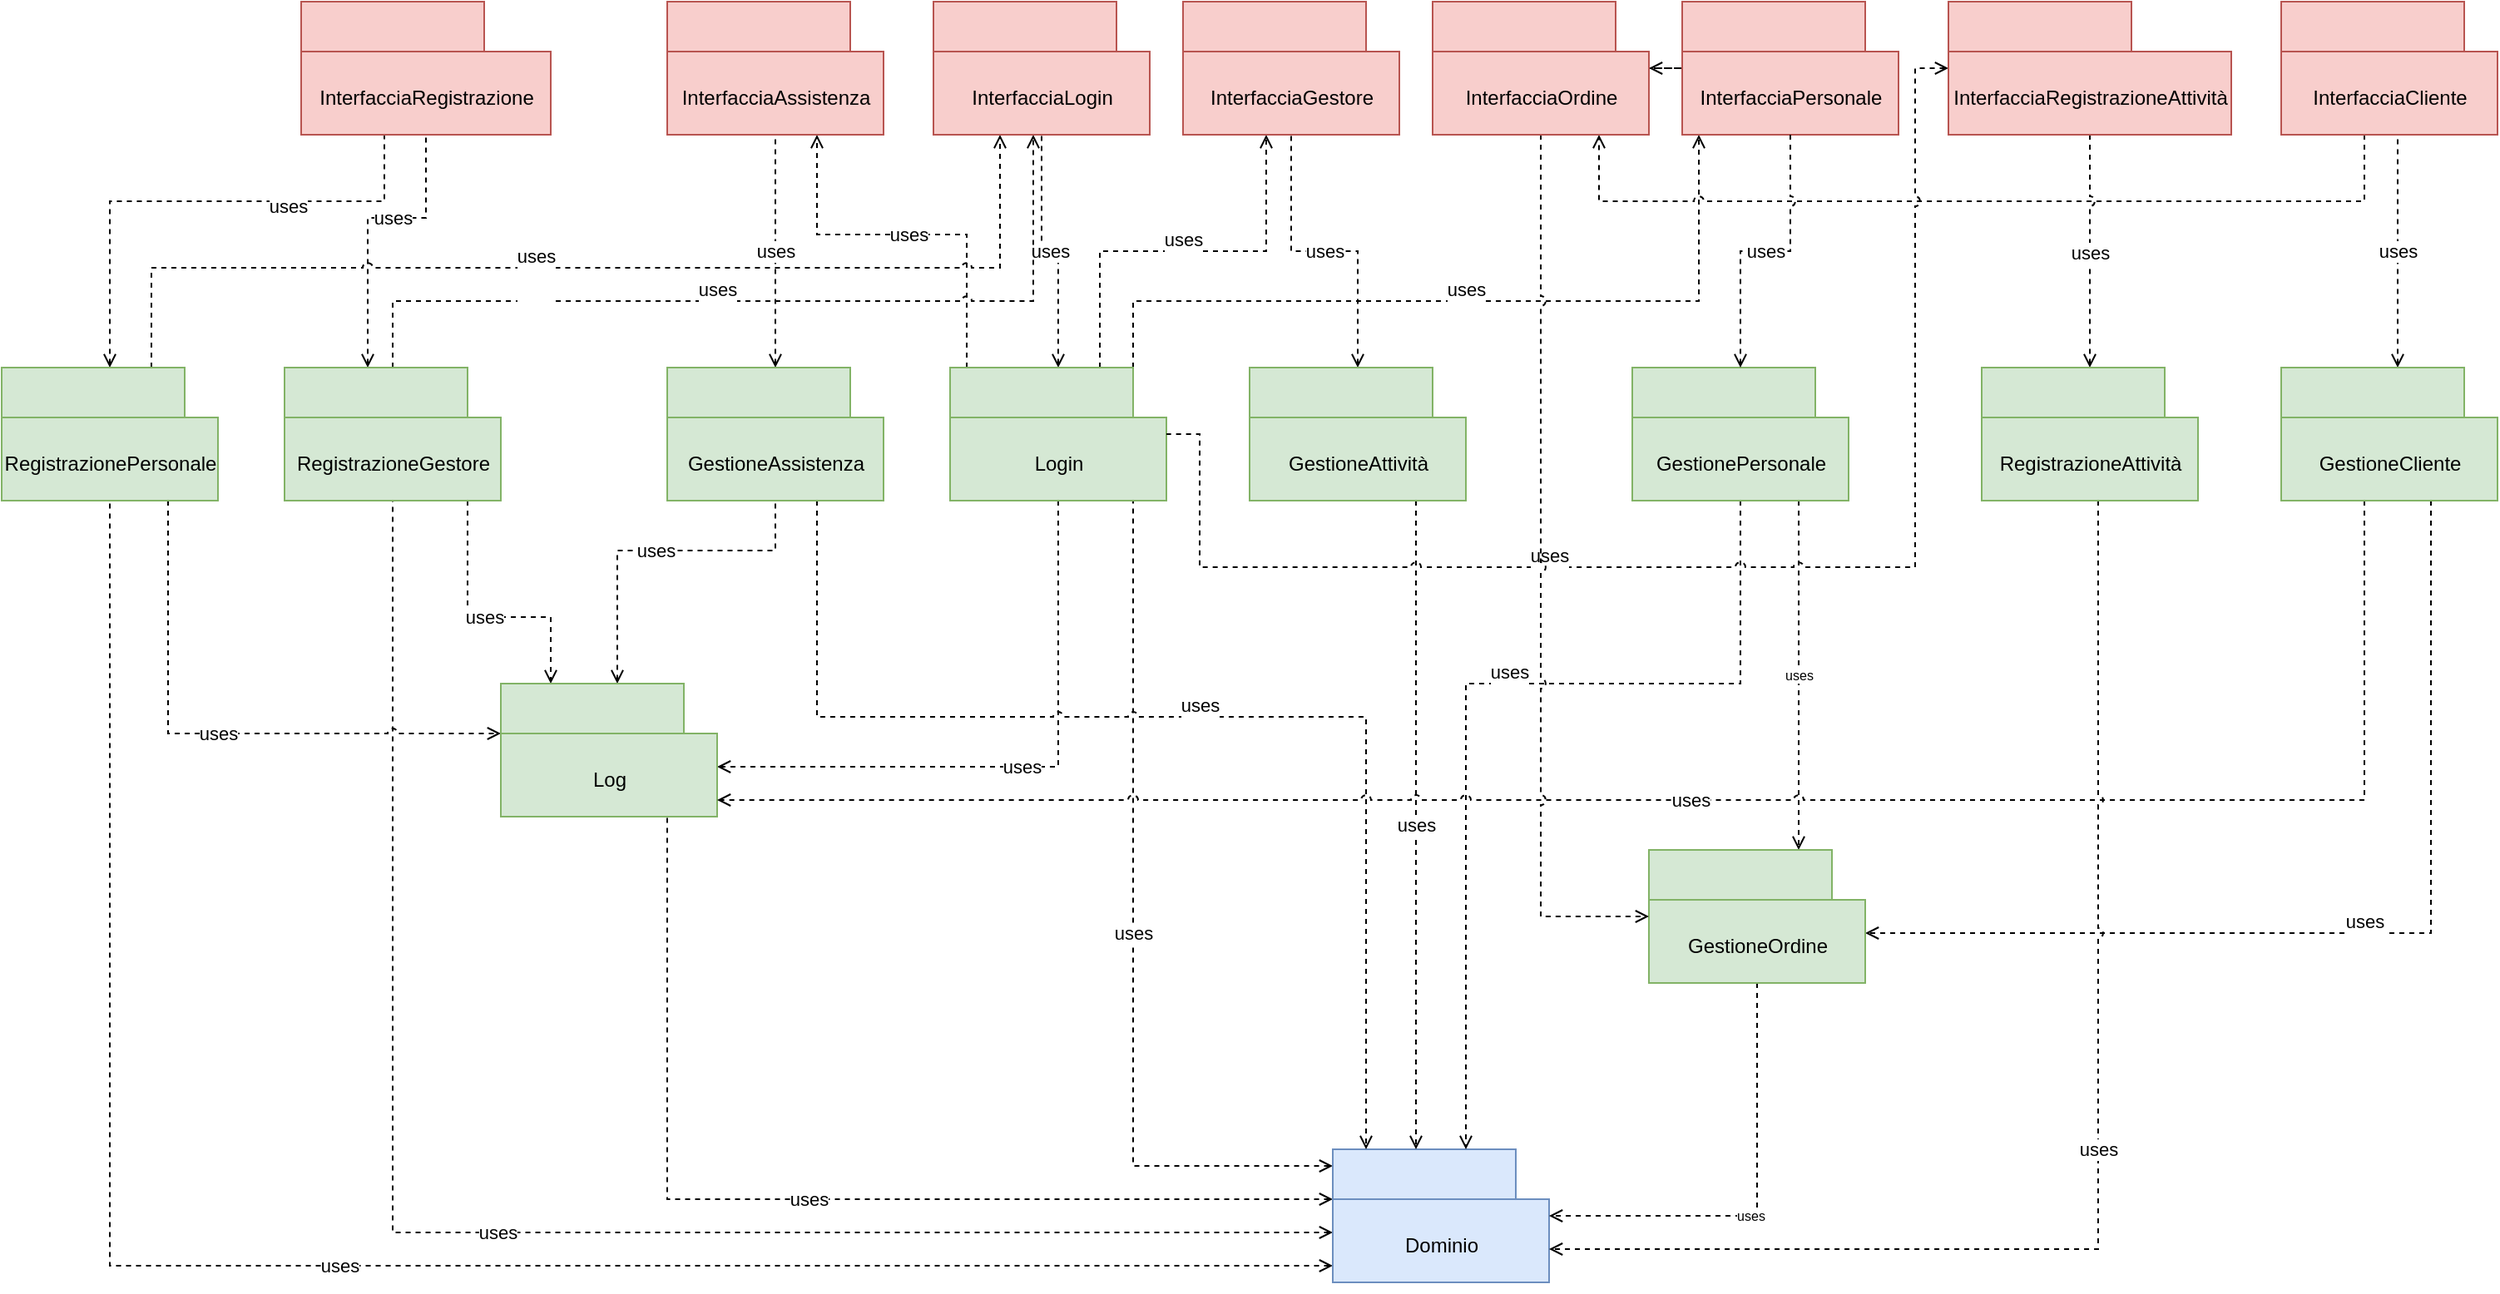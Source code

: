<mxfile version="20.3.0" type="device" pages="7"><diagram name="Package" id="b5b7bab2-c9e2-2cf4-8b2a-24fd1a2a6d21"><mxGraphModel dx="868" dy="545" grid="1" gridSize="10" guides="1" tooltips="1" connect="1" arrows="1" fold="1" page="1" pageScale="1" pageWidth="827" pageHeight="1169" background="none" math="0" shadow="0"><root><mxCell id="0"/><mxCell id="1" parent="0"/><mxCell id="5CjHkG1O7LSjwazsP-yp-26" value="uses" style="edgeStyle=orthogonalEdgeStyle;rounded=0;orthogonalLoop=1;jettySize=auto;html=1;dashed=1;startArrow=open;startFill=0;endArrow=none;endFill=0;" parent="1" source="AKHYgGPGOmlB9dMr-Yb8-2" target="AKHYgGPGOmlB9dMr-Yb8-8" edge="1"><mxGeometry relative="1" as="geometry"><Array as="points"><mxPoint x="145" y="1030"/></Array></mxGeometry></mxCell><mxCell id="5CjHkG1O7LSjwazsP-yp-27" value="uses" style="edgeStyle=orthogonalEdgeStyle;rounded=0;orthogonalLoop=1;jettySize=auto;html=1;dashed=1;startArrow=open;startFill=0;endArrow=none;endFill=0;" parent="1" source="AKHYgGPGOmlB9dMr-Yb8-2" target="AKHYgGPGOmlB9dMr-Yb8-6" edge="1"><mxGeometry relative="1" as="geometry"><Array as="points"><mxPoint x="315" y="1010"/></Array></mxGeometry></mxCell><mxCell id="5CjHkG1O7LSjwazsP-yp-29" value="uses" style="edgeStyle=orthogonalEdgeStyle;rounded=0;orthogonalLoop=1;jettySize=auto;html=1;dashed=1;startArrow=open;startFill=0;endArrow=none;endFill=0;" parent="1" source="AKHYgGPGOmlB9dMr-Yb8-2" target="AKHYgGPGOmlB9dMr-Yb8-4" edge="1"><mxGeometry relative="1" as="geometry"><Array as="points"><mxPoint x="760" y="970"/></Array></mxGeometry></mxCell><mxCell id="5CjHkG1O7LSjwazsP-yp-30" value="uses" style="edgeStyle=orthogonalEdgeStyle;rounded=0;orthogonalLoop=1;jettySize=auto;html=1;dashed=1;startArrow=open;startFill=0;endArrow=none;endFill=0;" parent="1" source="AKHYgGPGOmlB9dMr-Yb8-2" target="AKHYgGPGOmlB9dMr-Yb8-14" edge="1"><mxGeometry relative="1" as="geometry"><Array as="points"><mxPoint x="480" y="990"/></Array></mxGeometry></mxCell><mxCell id="AKHYgGPGOmlB9dMr-Yb8-2" value="" style="shape=folder;fontStyle=1;tabWidth=110;tabHeight=30;tabPosition=left;html=1;boundedLbl=1;labelInHeader=1;container=1;collapsible=0;fillColor=#dae8fc;strokeColor=#6c8ebf;" parent="1" vertex="1"><mxGeometry x="880" y="960" width="130" height="80" as="geometry"/></mxCell><mxCell id="AKHYgGPGOmlB9dMr-Yb8-3" value="Dominio" style="html=1;strokeColor=none;resizeWidth=1;resizeHeight=1;fillColor=none;part=1;connectable=0;allowArrows=0;deletable=0;" parent="AKHYgGPGOmlB9dMr-Yb8-2" vertex="1"><mxGeometry width="130" height="56" relative="1" as="geometry"><mxPoint y="30" as="offset"/></mxGeometry></mxCell><mxCell id="5CjHkG1O7LSjwazsP-yp-10" value="uses" style="edgeStyle=orthogonalEdgeStyle;rounded=0;orthogonalLoop=1;jettySize=auto;html=1;dashed=1;endArrow=none;endFill=0;startArrow=open;startFill=0;" parent="1" source="AKHYgGPGOmlB9dMr-Yb8-4" target="uApFnKf3ir_A_txFF6k8-16" edge="1"><mxGeometry relative="1" as="geometry"/></mxCell><mxCell id="5CjHkG1O7LSjwazsP-yp-34" value="uses" style="edgeStyle=orthogonalEdgeStyle;rounded=0;orthogonalLoop=1;jettySize=auto;html=1;dashed=1;startArrow=none;startFill=0;endArrow=open;endFill=0;" parent="1" source="AKHYgGPGOmlB9dMr-Yb8-4" target="AKHYgGPGOmlB9dMr-Yb8-14" edge="1"><mxGeometry relative="1" as="geometry"><Array as="points"><mxPoint x="715" y="730"/></Array></mxGeometry></mxCell><mxCell id="5CjHkG1O7LSjwazsP-yp-43" value="&#10;&lt;span style=&quot;color: rgb(0, 0, 0); font-family: Helvetica; font-size: 11px; font-style: normal; font-variant-ligatures: normal; font-variant-caps: normal; font-weight: 400; letter-spacing: normal; orphans: 2; text-align: center; text-indent: 0px; text-transform: none; widows: 2; word-spacing: 0px; -webkit-text-stroke-width: 0px; background-color: rgb(255, 255, 255); text-decoration-thickness: initial; text-decoration-style: initial; text-decoration-color: initial; float: none; display: inline !important;&quot;&gt;uses&lt;/span&gt;&#10;&#10;" style="edgeStyle=orthogonalEdgeStyle;rounded=0;jumpStyle=arc;orthogonalLoop=1;jettySize=auto;html=1;dashed=1;startArrow=none;startFill=0;endArrow=open;endFill=0;" parent="1" source="AKHYgGPGOmlB9dMr-Yb8-4" target="uApFnKf3ir_A_txFF6k8-18" edge="1"><mxGeometry relative="1" as="geometry"><Array as="points"><mxPoint x="740" y="420"/><mxPoint x="840" y="420"/></Array></mxGeometry></mxCell><mxCell id="5CjHkG1O7LSjwazsP-yp-44" value="uses" style="edgeStyle=orthogonalEdgeStyle;rounded=0;jumpStyle=arc;orthogonalLoop=1;jettySize=auto;html=1;dashed=1;startArrow=none;startFill=0;endArrow=open;endFill=0;" parent="1" source="AKHYgGPGOmlB9dMr-Yb8-4" target="uApFnKf3ir_A_txFF6k8-22" edge="1"><mxGeometry relative="1" as="geometry"><Array as="points"><mxPoint x="660" y="410"/><mxPoint x="570" y="410"/></Array></mxGeometry></mxCell><mxCell id="5CjHkG1O7LSjwazsP-yp-50" value="&#10;&lt;span style=&quot;color: rgb(0, 0, 0); font-family: Helvetica; font-size: 11px; font-style: normal; font-variant-ligatures: normal; font-variant-caps: normal; font-weight: 400; letter-spacing: normal; orphans: 2; text-align: center; text-indent: 0px; text-transform: none; widows: 2; word-spacing: 0px; -webkit-text-stroke-width: 0px; background-color: rgb(255, 255, 255); text-decoration-thickness: initial; text-decoration-style: initial; text-decoration-color: initial; float: none; display: inline !important;&quot;&gt;uses&lt;/span&gt;&#10;&#10;" style="edgeStyle=orthogonalEdgeStyle;rounded=0;jumpStyle=arc;orthogonalLoop=1;jettySize=auto;html=1;dashed=1;startArrow=none;startFill=0;endArrow=open;endFill=0;" parent="1" source="AKHYgGPGOmlB9dMr-Yb8-4" target="uApFnKf3ir_A_txFF6k8-20" edge="1"><mxGeometry relative="1" as="geometry"><Array as="points"><mxPoint x="760" y="450"/><mxPoint x="1100" y="450"/></Array></mxGeometry></mxCell><mxCell id="AKHYgGPGOmlB9dMr-Yb8-4" value="" style="shape=folder;fontStyle=1;tabWidth=110;tabHeight=30;tabPosition=left;html=1;boundedLbl=1;labelInHeader=1;container=1;collapsible=0;fillColor=#d5e8d4;strokeColor=#82b366;" parent="1" vertex="1"><mxGeometry x="650" y="490" width="130" height="80" as="geometry"/></mxCell><mxCell id="AKHYgGPGOmlB9dMr-Yb8-5" value="Login" style="html=1;strokeColor=none;resizeWidth=1;resizeHeight=1;fillColor=none;part=1;connectable=0;allowArrows=0;deletable=0;" parent="AKHYgGPGOmlB9dMr-Yb8-4" vertex="1"><mxGeometry width="130" height="56" relative="1" as="geometry"><mxPoint y="30" as="offset"/></mxGeometry></mxCell><mxCell id="5CjHkG1O7LSjwazsP-yp-9" value="uses" style="edgeStyle=orthogonalEdgeStyle;rounded=0;orthogonalLoop=1;jettySize=auto;html=1;dashed=1;endArrow=none;endFill=0;startArrow=open;startFill=0;" parent="1" source="AKHYgGPGOmlB9dMr-Yb8-6" target="5CjHkG1O7LSjwazsP-yp-4" edge="1"><mxGeometry x="0.2" relative="1" as="geometry"><Array as="points"><mxPoint x="300" y="400"/><mxPoint x="335" y="400"/></Array><mxPoint as="offset"/></mxGeometry></mxCell><mxCell id="5CjHkG1O7LSjwazsP-yp-33" value="uses" style="edgeStyle=orthogonalEdgeStyle;rounded=0;orthogonalLoop=1;jettySize=auto;html=1;dashed=1;startArrow=none;startFill=0;endArrow=open;endFill=0;jumpStyle=arc;" parent="1" source="AKHYgGPGOmlB9dMr-Yb8-6" target="AKHYgGPGOmlB9dMr-Yb8-14" edge="1"><mxGeometry relative="1" as="geometry"><Array as="points"><mxPoint x="360" y="640"/><mxPoint x="410" y="640"/></Array></mxGeometry></mxCell><mxCell id="5CjHkG1O7LSjwazsP-yp-53" value="&#10;&lt;span style=&quot;color: rgb(0, 0, 0); font-family: Helvetica; font-size: 11px; font-style: normal; font-variant-ligatures: normal; font-variant-caps: normal; font-weight: 400; letter-spacing: normal; orphans: 2; text-align: center; text-indent: 0px; text-transform: none; widows: 2; word-spacing: 0px; -webkit-text-stroke-width: 0px; background-color: rgb(255, 255, 255); text-decoration-thickness: initial; text-decoration-style: initial; text-decoration-color: initial; float: none; display: inline !important;&quot;&gt;uses&lt;/span&gt;&#10;&#10;" style="edgeStyle=orthogonalEdgeStyle;rounded=0;jumpStyle=arc;orthogonalLoop=1;jettySize=auto;html=1;dashed=1;startArrow=none;startFill=0;endArrow=open;endFill=0;" parent="1" source="AKHYgGPGOmlB9dMr-Yb8-6" target="uApFnKf3ir_A_txFF6k8-16" edge="1"><mxGeometry x="-0.105" relative="1" as="geometry"><Array as="points"><mxPoint x="315" y="450"/><mxPoint x="700" y="450"/></Array><mxPoint as="offset"/></mxGeometry></mxCell><mxCell id="AKHYgGPGOmlB9dMr-Yb8-6" value="" style="shape=folder;fontStyle=1;tabWidth=110;tabHeight=30;tabPosition=left;html=1;boundedLbl=1;labelInHeader=1;container=1;collapsible=0;fillColor=#d5e8d4;strokeColor=#82b366;" parent="1" vertex="1"><mxGeometry x="250" y="490" width="130" height="80" as="geometry"/></mxCell><mxCell id="AKHYgGPGOmlB9dMr-Yb8-7" value="RegistrazioneGestore" style="html=1;strokeColor=none;resizeWidth=1;resizeHeight=1;fillColor=none;part=1;connectable=0;allowArrows=0;deletable=0;" parent="AKHYgGPGOmlB9dMr-Yb8-6" vertex="1"><mxGeometry width="130" height="56" relative="1" as="geometry"><mxPoint y="30" as="offset"/></mxGeometry></mxCell><mxCell id="5CjHkG1O7LSjwazsP-yp-8" style="rounded=0;orthogonalLoop=1;jettySize=auto;html=1;dashed=1;endArrow=none;endFill=0;edgeStyle=orthogonalEdgeStyle;startArrow=open;startFill=0;" parent="1" source="AKHYgGPGOmlB9dMr-Yb8-8" target="5CjHkG1O7LSjwazsP-yp-4" edge="1"><mxGeometry relative="1" as="geometry"><Array as="points"><mxPoint x="145" y="390"/><mxPoint x="310" y="390"/></Array></mxGeometry></mxCell><mxCell id="5CjHkG1O7LSjwazsP-yp-13" value="uses" style="edgeLabel;html=1;align=center;verticalAlign=middle;resizable=0;points=[];" parent="5CjHkG1O7LSjwazsP-yp-8" vertex="1" connectable="0"><mxGeometry x="0.359" y="-3" relative="1" as="geometry"><mxPoint as="offset"/></mxGeometry></mxCell><mxCell id="5CjHkG1O7LSjwazsP-yp-32" value="uses" style="edgeStyle=orthogonalEdgeStyle;rounded=0;orthogonalLoop=1;jettySize=auto;html=1;dashed=1;startArrow=none;startFill=0;endArrow=open;endFill=0;jumpStyle=arc;" parent="1" source="AKHYgGPGOmlB9dMr-Yb8-8" target="AKHYgGPGOmlB9dMr-Yb8-14" edge="1"><mxGeometry relative="1" as="geometry"><Array as="points"><mxPoint x="180" y="710"/></Array></mxGeometry></mxCell><mxCell id="5CjHkG1O7LSjwazsP-yp-52" value="&#10;&lt;span style=&quot;color: rgb(0, 0, 0); font-family: Helvetica; font-size: 11px; font-style: normal; font-variant-ligatures: normal; font-variant-caps: normal; font-weight: 400; letter-spacing: normal; orphans: 2; text-align: center; text-indent: 0px; text-transform: none; widows: 2; word-spacing: 0px; -webkit-text-stroke-width: 0px; background-color: rgb(255, 255, 255); text-decoration-thickness: initial; text-decoration-style: initial; text-decoration-color: initial; float: none; display: inline !important;&quot;&gt;uses&lt;/span&gt;&#10;&#10;" style="edgeStyle=orthogonalEdgeStyle;rounded=0;jumpStyle=arc;orthogonalLoop=1;jettySize=auto;html=1;dashed=1;startArrow=none;startFill=0;endArrow=open;endFill=0;" parent="1" source="AKHYgGPGOmlB9dMr-Yb8-8" target="uApFnKf3ir_A_txFF6k8-16" edge="1"><mxGeometry x="-0.108" relative="1" as="geometry"><Array as="points"><mxPoint x="170" y="430"/><mxPoint x="680" y="430"/></Array><mxPoint x="1" as="offset"/></mxGeometry></mxCell><mxCell id="AKHYgGPGOmlB9dMr-Yb8-8" value="" style="shape=folder;fontStyle=1;tabWidth=110;tabHeight=30;tabPosition=left;html=1;boundedLbl=1;labelInHeader=1;container=1;collapsible=0;fillColor=#D5E8D4;strokeColor=#82B366;" parent="1" vertex="1"><mxGeometry x="80" y="490" width="130" height="80" as="geometry"/></mxCell><mxCell id="AKHYgGPGOmlB9dMr-Yb8-9" value="RegistrazionePersonale" style="html=1;strokeColor=none;resizeWidth=1;resizeHeight=1;fillColor=none;part=1;connectable=0;allowArrows=0;deletable=0;" parent="AKHYgGPGOmlB9dMr-Yb8-8" vertex="1"><mxGeometry width="130" height="56" relative="1" as="geometry"><mxPoint y="30" as="offset"/></mxGeometry></mxCell><mxCell id="5CjHkG1O7LSjwazsP-yp-16" value="uses" style="edgeStyle=orthogonalEdgeStyle;rounded=0;orthogonalLoop=1;jettySize=auto;html=1;dashed=1;startArrow=open;startFill=0;endArrow=none;endFill=0;" parent="1" source="AKHYgGPGOmlB9dMr-Yb8-12" target="uApFnKf3ir_A_txFF6k8-22" edge="1"><mxGeometry relative="1" as="geometry"/></mxCell><mxCell id="5CjHkG1O7LSjwazsP-yp-54" value="&#10;&lt;span style=&quot;color: rgb(0, 0, 0); font-family: Helvetica; font-size: 11px; font-style: normal; font-variant-ligatures: normal; font-variant-caps: normal; font-weight: 400; letter-spacing: normal; orphans: 2; text-align: center; text-indent: 0px; text-transform: none; widows: 2; word-spacing: 0px; -webkit-text-stroke-width: 0px; background-color: rgb(255, 255, 255); text-decoration-thickness: initial; text-decoration-style: initial; text-decoration-color: initial; float: none; display: inline !important;&quot;&gt;uses&lt;/span&gt;&#10;&#10;" style="edgeStyle=orthogonalEdgeStyle;rounded=0;jumpStyle=arc;orthogonalLoop=1;jettySize=auto;html=1;dashed=1;startArrow=none;startFill=0;endArrow=open;endFill=0;" parent="1" source="AKHYgGPGOmlB9dMr-Yb8-12" target="AKHYgGPGOmlB9dMr-Yb8-2" edge="1"><mxGeometry relative="1" as="geometry"><Array as="points"><mxPoint x="570" y="700"/><mxPoint x="900" y="700"/></Array></mxGeometry></mxCell><mxCell id="AKHYgGPGOmlB9dMr-Yb8-12" value="" style="shape=folder;fontStyle=1;tabWidth=110;tabHeight=30;tabPosition=left;html=1;boundedLbl=1;labelInHeader=1;container=1;collapsible=0;fillColor=#d5e8d4;strokeColor=#82b366;" parent="1" vertex="1"><mxGeometry x="480" y="490" width="130" height="80" as="geometry"/></mxCell><mxCell id="AKHYgGPGOmlB9dMr-Yb8-13" value="GestioneAssistenza" style="html=1;strokeColor=none;resizeWidth=1;resizeHeight=1;fillColor=none;part=1;connectable=0;allowArrows=0;deletable=0;" parent="AKHYgGPGOmlB9dMr-Yb8-12" vertex="1"><mxGeometry width="130" height="56" relative="1" as="geometry"><mxPoint y="30" as="offset"/></mxGeometry></mxCell><mxCell id="5CjHkG1O7LSjwazsP-yp-18" value="uses" style="edgeStyle=orthogonalEdgeStyle;rounded=0;orthogonalLoop=1;jettySize=auto;html=1;dashed=1;startArrow=open;startFill=0;endArrow=none;endFill=0;" parent="1" source="AKHYgGPGOmlB9dMr-Yb8-14" target="AKHYgGPGOmlB9dMr-Yb8-12" edge="1"><mxGeometry relative="1" as="geometry"><mxPoint x="490.077" y="350" as="targetPoint"/><Array as="points"><mxPoint x="450" y="600"/><mxPoint x="545" y="600"/></Array></mxGeometry></mxCell><mxCell id="AKHYgGPGOmlB9dMr-Yb8-14" value="" style="shape=folder;fontStyle=1;tabWidth=110;tabHeight=30;tabPosition=left;html=1;boundedLbl=1;labelInHeader=1;container=1;collapsible=0;fillColor=#d5e8d4;strokeColor=#82b366;" parent="1" vertex="1"><mxGeometry x="380" y="680" width="130" height="80" as="geometry"/></mxCell><mxCell id="AKHYgGPGOmlB9dMr-Yb8-15" value="&lt;span id=&quot;docs-internal-guid-100fbc12-7fff-2042-bf37-25e22783933c&quot;&gt;&lt;span style=&quot;background-color: transparent; font-variant-numeric: normal; font-variant-east-asian: normal; vertical-align: baseline;&quot;&gt;&lt;font style=&quot;font-size: 12px;&quot;&gt;Log&lt;/font&gt;&lt;/span&gt;&lt;/span&gt;" style="html=1;strokeColor=none;resizeWidth=1;resizeHeight=1;fillColor=none;part=1;connectable=0;allowArrows=0;deletable=0;" parent="AKHYgGPGOmlB9dMr-Yb8-14" vertex="1"><mxGeometry width="130" height="56" relative="1" as="geometry"><mxPoint y="30" as="offset"/></mxGeometry></mxCell><mxCell id="5CjHkG1O7LSjwazsP-yp-12" value="uses" style="edgeStyle=orthogonalEdgeStyle;rounded=0;orthogonalLoop=1;jettySize=auto;html=1;dashed=1;startArrow=open;startFill=0;endArrow=none;endFill=0;" parent="1" source="AKHYgGPGOmlB9dMr-Yb8-20" target="uApFnKf3ir_A_txFF6k8-18" edge="1"><mxGeometry relative="1" as="geometry"/></mxCell><mxCell id="5CjHkG1O7LSjwazsP-yp-35" value="uses" style="edgeStyle=orthogonalEdgeStyle;rounded=0;jumpStyle=arc;orthogonalLoop=1;jettySize=auto;html=1;dashed=1;startArrow=none;startFill=0;endArrow=open;endFill=0;" parent="1" source="AKHYgGPGOmlB9dMr-Yb8-20" target="AKHYgGPGOmlB9dMr-Yb8-2" edge="1"><mxGeometry relative="1" as="geometry"><Array as="points"><mxPoint x="930" y="650"/><mxPoint x="930" y="650"/></Array></mxGeometry></mxCell><mxCell id="AKHYgGPGOmlB9dMr-Yb8-20" value="" style="shape=folder;fontStyle=1;tabWidth=110;tabHeight=30;tabPosition=left;html=1;boundedLbl=1;labelInHeader=1;container=1;collapsible=0;fillColor=#d5e8d4;strokeColor=#82b366;" parent="1" vertex="1"><mxGeometry x="830" y="490" width="130" height="80" as="geometry"/></mxCell><mxCell id="AKHYgGPGOmlB9dMr-Yb8-21" value="&lt;span id=&quot;docs-internal-guid-100fbc12-7fff-2042-bf37-25e22783933c&quot;&gt;&lt;span style=&quot;background-color: transparent; font-variant-numeric: normal; font-variant-east-asian: normal; vertical-align: baseline;&quot;&gt;&lt;font style=&quot;font-size: 12px;&quot;&gt;GestioneAttività&lt;/font&gt;&lt;/span&gt;&lt;/span&gt;" style="html=1;strokeColor=none;resizeWidth=1;resizeHeight=1;fillColor=none;part=1;connectable=0;allowArrows=0;deletable=0;" parent="AKHYgGPGOmlB9dMr-Yb8-20" vertex="1"><mxGeometry width="130" height="56" relative="1" as="geometry"><mxPoint y="30" as="offset"/></mxGeometry></mxCell><mxCell id="5CjHkG1O7LSjwazsP-yp-36" value="&#10;&lt;span style=&quot;color: rgb(0, 0, 0); font-family: Helvetica; font-size: 11px; font-style: normal; font-variant-ligatures: normal; font-variant-caps: normal; font-weight: 400; letter-spacing: normal; orphans: 2; text-align: center; text-indent: 0px; text-transform: none; widows: 2; word-spacing: 0px; -webkit-text-stroke-width: 0px; background-color: rgb(255, 255, 255); text-decoration-thickness: initial; text-decoration-style: initial; text-decoration-color: initial; float: none; display: inline !important;&quot;&gt;uses&lt;/span&gt;&#10;&#10;" style="edgeStyle=orthogonalEdgeStyle;rounded=0;jumpStyle=arc;orthogonalLoop=1;jettySize=auto;html=1;dashed=1;startArrow=none;startFill=0;endArrow=open;endFill=0;" parent="1" source="AKHYgGPGOmlB9dMr-Yb8-30" target="AKHYgGPGOmlB9dMr-Yb8-2" edge="1"><mxGeometry x="-0.101" relative="1" as="geometry"><Array as="points"><mxPoint x="1125" y="680"/><mxPoint x="960" y="680"/></Array><mxPoint as="offset"/></mxGeometry></mxCell><mxCell id="LAHnWV1gX8XbM3c43jbs-5" value="uses" style="edgeStyle=orthogonalEdgeStyle;rounded=0;jumpStyle=arc;orthogonalLoop=1;jettySize=auto;html=1;dashed=1;labelBackgroundColor=default;fontSize=8;startArrow=none;startFill=0;endArrow=open;endFill=0;" parent="1" source="AKHYgGPGOmlB9dMr-Yb8-30" target="LAHnWV1gX8XbM3c43jbs-1" edge="1"><mxGeometry relative="1" as="geometry"><Array as="points"><mxPoint x="1160" y="730"/><mxPoint x="1160" y="730"/></Array></mxGeometry></mxCell><mxCell id="AKHYgGPGOmlB9dMr-Yb8-30" value="" style="shape=folder;fontStyle=1;tabWidth=110;tabHeight=30;tabPosition=left;html=1;boundedLbl=1;labelInHeader=1;container=1;collapsible=0;fillColor=#d5e8d4;strokeColor=#82b366;" parent="1" vertex="1"><mxGeometry x="1060" y="490" width="130" height="80" as="geometry"/></mxCell><mxCell id="AKHYgGPGOmlB9dMr-Yb8-31" value="&lt;span id=&quot;docs-internal-guid-100fbc12-7fff-2042-bf37-25e22783933c&quot;&gt;&lt;span style=&quot;background-color: transparent; font-variant-numeric: normal; font-variant-east-asian: normal; vertical-align: baseline;&quot;&gt;&lt;font style=&quot;font-size: 12px;&quot;&gt;GestionePersonale&lt;/font&gt;&lt;/span&gt;&lt;/span&gt;" style="html=1;strokeColor=none;resizeWidth=1;resizeHeight=1;fillColor=none;part=1;connectable=0;allowArrows=0;deletable=0;" parent="AKHYgGPGOmlB9dMr-Yb8-30" vertex="1"><mxGeometry width="130" height="56" relative="1" as="geometry"><mxPoint y="30" as="offset"/></mxGeometry></mxCell><mxCell id="5CjHkG1O7LSjwazsP-yp-17" value="uses" style="edgeStyle=orthogonalEdgeStyle;rounded=0;orthogonalLoop=1;jettySize=auto;html=1;dashed=1;startArrow=open;startFill=0;endArrow=none;endFill=0;" parent="1" source="AKHYgGPGOmlB9dMr-Yb8-38" target="uApFnKf3ir_A_txFF6k8-24" edge="1"><mxGeometry relative="1" as="geometry"><Array as="points"><mxPoint x="1520" y="370"/><mxPoint x="1520" y="370"/></Array></mxGeometry></mxCell><mxCell id="5CjHkG1O7LSjwazsP-yp-38" value="&#10;&lt;span style=&quot;color: rgb(0, 0, 0); font-family: Helvetica; font-size: 11px; font-style: normal; font-variant-ligatures: normal; font-variant-caps: normal; font-weight: 400; letter-spacing: normal; orphans: 2; text-align: center; text-indent: 0px; text-transform: none; widows: 2; word-spacing: 0px; -webkit-text-stroke-width: 0px; background-color: rgb(255, 255, 255); text-decoration-thickness: initial; text-decoration-style: initial; text-decoration-color: initial; float: none; display: inline !important;&quot;&gt;uses&lt;/span&gt;&#10;&#10;" style="edgeStyle=orthogonalEdgeStyle;rounded=0;jumpStyle=arc;orthogonalLoop=1;jettySize=auto;html=1;dashed=1;startArrow=none;startFill=0;endArrow=open;endFill=0;" parent="1" source="AKHYgGPGOmlB9dMr-Yb8-38" target="LAHnWV1gX8XbM3c43jbs-1" edge="1"><mxGeometry relative="1" as="geometry"><Array as="points"><mxPoint x="1540" y="830"/></Array></mxGeometry></mxCell><mxCell id="5CjHkG1O7LSjwazsP-yp-40" value="&lt;span style=&quot;color: rgb(0, 0, 0); font-family: Helvetica; font-size: 11px; font-style: normal; font-variant-ligatures: normal; font-variant-caps: normal; font-weight: 400; letter-spacing: normal; orphans: 2; text-align: center; text-indent: 0px; text-transform: none; widows: 2; word-spacing: 0px; -webkit-text-stroke-width: 0px; background-color: rgb(255, 255, 255); text-decoration-thickness: initial; text-decoration-style: initial; text-decoration-color: initial; float: none; display: inline !important;&quot;&gt;uses&lt;/span&gt;" style="edgeStyle=orthogonalEdgeStyle;rounded=0;jumpStyle=arc;orthogonalLoop=1;jettySize=auto;html=1;dashed=1;startArrow=none;startFill=0;endArrow=open;endFill=0;" parent="1" source="AKHYgGPGOmlB9dMr-Yb8-38" target="AKHYgGPGOmlB9dMr-Yb8-14" edge="1"><mxGeometry relative="1" as="geometry"><Array as="points"><mxPoint x="1500" y="750"/></Array></mxGeometry></mxCell><mxCell id="AKHYgGPGOmlB9dMr-Yb8-38" value="" style="shape=folder;fontStyle=1;tabWidth=110;tabHeight=30;tabPosition=left;html=1;boundedLbl=1;labelInHeader=1;container=1;collapsible=0;fillColor=#d5e8d4;strokeColor=#82b366;" parent="1" vertex="1"><mxGeometry x="1450" y="490" width="130" height="80" as="geometry"/></mxCell><mxCell id="AKHYgGPGOmlB9dMr-Yb8-39" value="&lt;span id=&quot;docs-internal-guid-100fbc12-7fff-2042-bf37-25e22783933c&quot;&gt;&lt;span style=&quot;background-color: transparent; font-variant-numeric: normal; font-variant-east-asian: normal; vertical-align: baseline;&quot;&gt;&lt;font style=&quot;font-size: 12px;&quot;&gt;GestioneCliente&lt;/font&gt;&lt;/span&gt;&lt;/span&gt;" style="html=1;strokeColor=none;resizeWidth=1;resizeHeight=1;fillColor=none;part=1;connectable=0;allowArrows=0;deletable=0;" parent="AKHYgGPGOmlB9dMr-Yb8-38" vertex="1"><mxGeometry width="130" height="56" relative="1" as="geometry"><mxPoint y="30" as="offset"/></mxGeometry></mxCell><mxCell id="uApFnKf3ir_A_txFF6k8-16" value="" style="shape=folder;fontStyle=1;tabWidth=110;tabHeight=30;tabPosition=left;html=1;boundedLbl=1;labelInHeader=1;container=1;collapsible=0;fillColor=#f8cecc;strokeColor=#b85450;" parent="1" vertex="1"><mxGeometry x="640" y="270" width="130" height="80" as="geometry"/></mxCell><mxCell id="uApFnKf3ir_A_txFF6k8-17" value="InterfacciaLogin" style="html=1;strokeColor=none;resizeWidth=1;resizeHeight=1;fillColor=none;part=1;connectable=0;allowArrows=0;deletable=0;" parent="uApFnKf3ir_A_txFF6k8-16" vertex="1"><mxGeometry width="130" height="56" relative="1" as="geometry"><mxPoint y="30" as="offset"/></mxGeometry></mxCell><mxCell id="uApFnKf3ir_A_txFF6k8-18" value="" style="shape=folder;fontStyle=1;tabWidth=110;tabHeight=30;tabPosition=left;html=1;boundedLbl=1;labelInHeader=1;container=1;collapsible=0;fillColor=#f8cecc;strokeColor=#b85450;" parent="1" vertex="1"><mxGeometry x="790" y="270" width="130" height="80" as="geometry"/></mxCell><mxCell id="uApFnKf3ir_A_txFF6k8-19" value="InterfacciaGestore" style="html=1;strokeColor=none;resizeWidth=1;resizeHeight=1;fillColor=none;part=1;connectable=0;allowArrows=0;deletable=0;" parent="uApFnKf3ir_A_txFF6k8-18" vertex="1"><mxGeometry width="130" height="56" relative="1" as="geometry"><mxPoint y="30" as="offset"/></mxGeometry></mxCell><mxCell id="FwYGNzCzo4jaS8Uv87Lo-4" style="edgeStyle=orthogonalEdgeStyle;rounded=0;jumpStyle=arc;orthogonalLoop=1;jettySize=auto;html=1;dashed=1;labelBackgroundColor=default;fontSize=8;startArrow=none;startFill=0;endArrow=open;endFill=0;" parent="1" source="uApFnKf3ir_A_txFF6k8-20" target="FwYGNzCzo4jaS8Uv87Lo-1" edge="1"><mxGeometry relative="1" as="geometry"/></mxCell><mxCell id="uApFnKf3ir_A_txFF6k8-20" value="" style="shape=folder;fontStyle=1;tabWidth=110;tabHeight=30;tabPosition=left;html=1;boundedLbl=1;labelInHeader=1;container=1;collapsible=0;fillColor=#f8cecc;strokeColor=#b85450;" parent="1" vertex="1"><mxGeometry x="1090" y="270" width="130" height="80" as="geometry"/></mxCell><mxCell id="uApFnKf3ir_A_txFF6k8-21" value="InterfacciaPersonale" style="html=1;strokeColor=none;resizeWidth=1;resizeHeight=1;fillColor=none;part=1;connectable=0;allowArrows=0;deletable=0;" parent="uApFnKf3ir_A_txFF6k8-20" vertex="1"><mxGeometry width="130" height="56" relative="1" as="geometry"><mxPoint y="30" as="offset"/></mxGeometry></mxCell><mxCell id="uApFnKf3ir_A_txFF6k8-22" value="" style="shape=folder;fontStyle=1;tabWidth=110;tabHeight=30;tabPosition=left;html=1;boundedLbl=1;labelInHeader=1;container=1;collapsible=0;fillColor=#f8cecc;strokeColor=#b85450;" parent="1" vertex="1"><mxGeometry x="480" y="270" width="130" height="80" as="geometry"/></mxCell><mxCell id="uApFnKf3ir_A_txFF6k8-23" value="InterfacciaAssistenza" style="html=1;strokeColor=none;resizeWidth=1;resizeHeight=1;fillColor=none;part=1;connectable=0;allowArrows=0;deletable=0;" parent="uApFnKf3ir_A_txFF6k8-22" vertex="1"><mxGeometry width="130" height="56" relative="1" as="geometry"><mxPoint y="30" as="offset"/></mxGeometry></mxCell><mxCell id="FwYGNzCzo4jaS8Uv87Lo-5" style="edgeStyle=orthogonalEdgeStyle;rounded=0;jumpStyle=arc;orthogonalLoop=1;jettySize=auto;html=1;dashed=1;labelBackgroundColor=default;fontSize=8;startArrow=none;startFill=0;endArrow=open;endFill=0;" parent="1" source="uApFnKf3ir_A_txFF6k8-24" target="FwYGNzCzo4jaS8Uv87Lo-1" edge="1"><mxGeometry relative="1" as="geometry"><Array as="points"><mxPoint x="1500" y="390"/><mxPoint x="1040" y="390"/></Array></mxGeometry></mxCell><mxCell id="uApFnKf3ir_A_txFF6k8-24" value="" style="shape=folder;fontStyle=1;tabWidth=110;tabHeight=30;tabPosition=left;html=1;boundedLbl=1;labelInHeader=1;container=1;collapsible=0;fillColor=#f8cecc;strokeColor=#b85450;" parent="1" vertex="1"><mxGeometry x="1450" y="270" width="130" height="80" as="geometry"/></mxCell><mxCell id="uApFnKf3ir_A_txFF6k8-25" value="InterfacciaCliente" style="html=1;strokeColor=none;resizeWidth=1;resizeHeight=1;fillColor=none;part=1;connectable=0;allowArrows=0;deletable=0;" parent="uApFnKf3ir_A_txFF6k8-24" vertex="1"><mxGeometry width="130" height="56" relative="1" as="geometry"><mxPoint y="30" as="offset"/></mxGeometry></mxCell><mxCell id="5CjHkG1O7LSjwazsP-yp-4" value="" style="shape=folder;fontStyle=1;tabWidth=110;tabHeight=30;tabPosition=left;html=1;boundedLbl=1;labelInHeader=1;container=1;collapsible=0;fillColor=#F8CECC;strokeColor=#B85450;" parent="1" vertex="1"><mxGeometry x="260" y="270" width="150" height="80" as="geometry"/></mxCell><mxCell id="5CjHkG1O7LSjwazsP-yp-5" value="InterfacciaRegistrazione" style="html=1;strokeColor=none;resizeWidth=1;resizeHeight=1;fillColor=none;part=1;connectable=0;allowArrows=0;deletable=0;" parent="5CjHkG1O7LSjwazsP-yp-4" vertex="1"><mxGeometry width="150" height="56" relative="1" as="geometry"><mxPoint y="30" as="offset"/></mxGeometry></mxCell><mxCell id="5CjHkG1O7LSjwazsP-yp-14" value="uses" style="edgeStyle=orthogonalEdgeStyle;rounded=0;orthogonalLoop=1;jettySize=auto;html=1;dashed=1;startArrow=open;startFill=0;endArrow=none;endFill=0;jumpStyle=arc;" parent="1" source="AKHYgGPGOmlB9dMr-Yb8-30" target="uApFnKf3ir_A_txFF6k8-20" edge="1"><mxGeometry relative="1" as="geometry"><mxPoint x="905" y="500" as="sourcePoint"/><mxPoint x="905" y="360" as="targetPoint"/></mxGeometry></mxCell><mxCell id="5CjHkG1O7LSjwazsP-yp-19" value="uses" style="edgeStyle=orthogonalEdgeStyle;rounded=0;orthogonalLoop=1;jettySize=auto;html=1;dashed=1;endArrow=none;endFill=0;startArrow=open;startFill=0;jumpStyle=arc;" parent="1" source="5CjHkG1O7LSjwazsP-yp-20" target="5CjHkG1O7LSjwazsP-yp-23" edge="1"><mxGeometry relative="1" as="geometry"><Array as="points"/><mxPoint y="1" as="offset"/></mxGeometry></mxCell><mxCell id="5CjHkG1O7LSjwazsP-yp-39" value="&lt;span style=&quot;color: rgb(0, 0, 0); font-family: Helvetica; font-size: 11px; font-style: normal; font-variant-ligatures: normal; font-variant-caps: normal; font-weight: 400; letter-spacing: normal; orphans: 2; text-align: center; text-indent: 0px; text-transform: none; widows: 2; word-spacing: 0px; -webkit-text-stroke-width: 0px; background-color: rgb(255, 255, 255); text-decoration-thickness: initial; text-decoration-style: initial; text-decoration-color: initial; float: none; display: inline !important;&quot;&gt;uses&lt;/span&gt;" style="edgeStyle=orthogonalEdgeStyle;rounded=0;jumpStyle=arc;orthogonalLoop=1;jettySize=auto;html=1;dashed=1;startArrow=none;startFill=0;endArrow=open;endFill=0;" parent="1" source="5CjHkG1O7LSjwazsP-yp-20" target="AKHYgGPGOmlB9dMr-Yb8-2" edge="1"><mxGeometry relative="1" as="geometry"><Array as="points"><mxPoint x="1340" y="1020"/></Array></mxGeometry></mxCell><mxCell id="5CjHkG1O7LSjwazsP-yp-20" value="" style="shape=folder;fontStyle=1;tabWidth=110;tabHeight=30;tabPosition=left;html=1;boundedLbl=1;labelInHeader=1;container=1;collapsible=0;fillColor=#d5e8d4;strokeColor=#82b366;" parent="1" vertex="1"><mxGeometry x="1270" y="490" width="130" height="80" as="geometry"/></mxCell><mxCell id="5CjHkG1O7LSjwazsP-yp-21" value="RegistrazioneAttività" style="html=1;strokeColor=none;resizeWidth=1;resizeHeight=1;fillColor=none;part=1;connectable=0;allowArrows=0;deletable=0;" parent="5CjHkG1O7LSjwazsP-yp-20" vertex="1"><mxGeometry width="130" height="56" relative="1" as="geometry"><mxPoint y="30" as="offset"/></mxGeometry></mxCell><mxCell id="5CjHkG1O7LSjwazsP-yp-51" value="&#10;&lt;span style=&quot;color: rgb(0, 0, 0); font-family: Helvetica; font-size: 11px; font-style: normal; font-variant-ligatures: normal; font-variant-caps: normal; font-weight: 400; letter-spacing: normal; orphans: 2; text-align: center; text-indent: 0px; text-transform: none; widows: 2; word-spacing: 0px; -webkit-text-stroke-width: 0px; background-color: rgb(255, 255, 255); text-decoration-thickness: initial; text-decoration-style: initial; text-decoration-color: initial; float: none; display: inline !important;&quot;&gt;uses&lt;/span&gt;&#10;&#10;" style="edgeStyle=orthogonalEdgeStyle;rounded=0;jumpStyle=arc;orthogonalLoop=1;jettySize=auto;html=1;dashed=1;startArrow=open;startFill=0;endArrow=none;endFill=0;" parent="1" source="5CjHkG1O7LSjwazsP-yp-23" target="AKHYgGPGOmlB9dMr-Yb8-4" edge="1"><mxGeometry x="0.271" relative="1" as="geometry"><Array as="points"><mxPoint x="1230" y="310"/><mxPoint x="1230" y="610"/><mxPoint x="800" y="610"/><mxPoint x="800" y="530"/></Array><mxPoint as="offset"/></mxGeometry></mxCell><mxCell id="5CjHkG1O7LSjwazsP-yp-23" value="" style="shape=folder;fontStyle=1;tabWidth=110;tabHeight=30;tabPosition=left;html=1;boundedLbl=1;labelInHeader=1;container=1;collapsible=0;fillColor=#f8cecc;strokeColor=#b85450;" parent="1" vertex="1"><mxGeometry x="1250" y="270" width="170" height="80" as="geometry"/></mxCell><mxCell id="5CjHkG1O7LSjwazsP-yp-24" value="InterfacciaRegistrazioneAttività" style="html=1;strokeColor=none;resizeWidth=1;resizeHeight=1;fillColor=none;part=1;connectable=0;allowArrows=0;deletable=0;" parent="5CjHkG1O7LSjwazsP-yp-23" vertex="1"><mxGeometry width="170" height="56" relative="1" as="geometry"><mxPoint y="30" as="offset"/></mxGeometry></mxCell><mxCell id="LAHnWV1gX8XbM3c43jbs-4" value="uses" style="edgeStyle=orthogonalEdgeStyle;rounded=0;jumpStyle=arc;orthogonalLoop=1;jettySize=auto;html=1;labelBackgroundColor=default;fontSize=8;startArrow=none;startFill=0;endArrow=open;endFill=0;dashed=1;" parent="1" source="LAHnWV1gX8XbM3c43jbs-1" target="AKHYgGPGOmlB9dMr-Yb8-2" edge="1"><mxGeometry x="0.085" relative="1" as="geometry"><Array as="points"><mxPoint x="1135" y="1000"/></Array><mxPoint as="offset"/></mxGeometry></mxCell><mxCell id="LAHnWV1gX8XbM3c43jbs-1" value="" style="shape=folder;fontStyle=1;tabWidth=110;tabHeight=30;tabPosition=left;html=1;boundedLbl=1;labelInHeader=1;container=1;collapsible=0;fillColor=#d5e8d4;strokeColor=#82b366;" parent="1" vertex="1"><mxGeometry x="1070" y="780" width="130" height="80" as="geometry"/></mxCell><mxCell id="LAHnWV1gX8XbM3c43jbs-2" value="&lt;span id=&quot;docs-internal-guid-100fbc12-7fff-2042-bf37-25e22783933c&quot;&gt;&lt;span style=&quot;background-color: transparent; font-variant-numeric: normal; font-variant-east-asian: normal; vertical-align: baseline;&quot;&gt;&lt;font style=&quot;font-size: 12px;&quot;&gt;GestioneOrdine&lt;/font&gt;&lt;/span&gt;&lt;/span&gt;" style="html=1;strokeColor=none;resizeWidth=1;resizeHeight=1;fillColor=none;part=1;connectable=0;allowArrows=0;deletable=0;" parent="LAHnWV1gX8XbM3c43jbs-1" vertex="1"><mxGeometry width="130" height="56" relative="1" as="geometry"><mxPoint y="30" as="offset"/></mxGeometry></mxCell><mxCell id="FwYGNzCzo4jaS8Uv87Lo-3" style="edgeStyle=orthogonalEdgeStyle;rounded=0;jumpStyle=arc;orthogonalLoop=1;jettySize=auto;html=1;dashed=1;labelBackgroundColor=default;fontSize=8;startArrow=none;startFill=0;endArrow=open;endFill=0;" parent="1" source="FwYGNzCzo4jaS8Uv87Lo-1" target="LAHnWV1gX8XbM3c43jbs-1" edge="1"><mxGeometry relative="1" as="geometry"><Array as="points"><mxPoint x="1005" y="820"/></Array></mxGeometry></mxCell><mxCell id="FwYGNzCzo4jaS8Uv87Lo-1" value="" style="shape=folder;fontStyle=1;tabWidth=110;tabHeight=30;tabPosition=left;html=1;boundedLbl=1;labelInHeader=1;container=1;collapsible=0;fillColor=#f8cecc;strokeColor=#b85450;" parent="1" vertex="1"><mxGeometry x="940" y="270" width="130" height="80" as="geometry"/></mxCell><mxCell id="FwYGNzCzo4jaS8Uv87Lo-2" value="InterfacciaOrdine" style="html=1;strokeColor=none;resizeWidth=1;resizeHeight=1;fillColor=none;part=1;connectable=0;allowArrows=0;deletable=0;" parent="FwYGNzCzo4jaS8Uv87Lo-1" vertex="1"><mxGeometry width="130" height="56" relative="1" as="geometry"><mxPoint y="30" as="offset"/></mxGeometry></mxCell></root></mxGraphModel></diagram><diagram id="CcwIDSD-0hhYXl90Wcm1" name="Registrazione"><mxGraphModel dx="782" dy="537" grid="1" gridSize="10" guides="1" tooltips="1" connect="1" arrows="1" fold="1" page="1" pageScale="1" pageWidth="850" pageHeight="1100" math="0" shadow="0"><root><mxCell id="0"/><mxCell id="1" parent="0"/><mxCell id="44c7x-bN9xUlA-1pH8lI-1" value="" style="group" parent="1" vertex="1" connectable="0"><mxGeometry x="100" y="90" width="210" height="140" as="geometry"/></mxCell><mxCell id="qlpgba7SZLxrGYujsNJ6-1" value="" style="rounded=0;whiteSpace=wrap;html=1;shadow=0;sketch=0;fillStyle=auto;strokeColor=#B85450;fillColor=#FFFFFF;gradientColor=none;" parent="44c7x-bN9xUlA-1pH8lI-1" vertex="1"><mxGeometry y="23.333" width="210.0" height="116.667" as="geometry"/></mxCell><mxCell id="qlpgba7SZLxrGYujsNJ6-2" value="&lt;span style=&quot;&quot;&gt;&lt;font style=&quot;font-size: 8px;&quot;&gt;&lt;b&gt;InterfacciaRegistrazione&lt;/b&gt;&lt;/font&gt;&lt;/span&gt;" style="rounded=0;whiteSpace=wrap;html=1;shadow=0;sketch=0;fillStyle=auto;strokeColor=#B85450;fillColor=#F8CECC;gradientColor=none;" parent="44c7x-bN9xUlA-1pH8lI-1" vertex="1"><mxGeometry width="110.526" height="23.333" as="geometry"/></mxCell><mxCell id="aUjxJkcBRvAD_tkTkNem-2" value="ViewRegistrazioneGestore" style="swimlane;fontStyle=1;align=center;verticalAlign=top;childLayout=stackLayout;horizontal=1;startSize=26;horizontalStack=0;resizeParent=1;resizeParentMax=0;resizeLast=0;collapsible=1;marginBottom=0;shadow=0;sketch=0;fillStyle=auto;strokeColor=#B85450;fontSize=8;fillColor=#F8CECC;gradientColor=none;" parent="44c7x-bN9xUlA-1pH8lI-1" vertex="1"><mxGeometry x="25" y="40" width="160" height="34" as="geometry"/></mxCell><mxCell id="aUjxJkcBRvAD_tkTkNem-4" value="" style="line;strokeWidth=1;fillColor=none;align=left;verticalAlign=middle;spacingTop=-1;spacingLeft=3;spacingRight=3;rotatable=0;labelPosition=right;points=[];portConstraint=eastwest;strokeColor=inherit;shadow=0;sketch=0;fillStyle=auto;fontSize=8;" parent="aUjxJkcBRvAD_tkTkNem-2" vertex="1"><mxGeometry y="26" width="160" height="8" as="geometry"/></mxCell><mxCell id="aUjxJkcBRvAD_tkTkNem-6" value="ViewRegistrazionePersonale" style="swimlane;fontStyle=1;align=center;verticalAlign=top;childLayout=stackLayout;horizontal=1;startSize=26;horizontalStack=0;resizeParent=1;resizeParentMax=0;resizeLast=0;collapsible=1;marginBottom=0;shadow=0;sketch=0;fillStyle=auto;strokeColor=#B85450;fontSize=8;fillColor=#F8CECC;gradientColor=none;" parent="44c7x-bN9xUlA-1pH8lI-1" vertex="1"><mxGeometry x="25" y="90" width="160" height="34" as="geometry"/></mxCell><mxCell id="aUjxJkcBRvAD_tkTkNem-7" value="" style="line;strokeWidth=1;fillColor=none;align=left;verticalAlign=middle;spacingTop=-1;spacingLeft=3;spacingRight=3;rotatable=0;labelPosition=right;points=[];portConstraint=eastwest;strokeColor=inherit;shadow=0;sketch=0;fillStyle=auto;fontSize=8;" parent="aUjxJkcBRvAD_tkTkNem-6" vertex="1"><mxGeometry y="26" width="160" height="8" as="geometry"/></mxCell><mxCell id="aUjxJkcBRvAD_tkTkNem-8" value="" style="group;strokeColor=none;" parent="1" vertex="1" connectable="0"><mxGeometry x="400" y="90" width="210" height="140" as="geometry"/></mxCell><mxCell id="aUjxJkcBRvAD_tkTkNem-9" value="" style="rounded=0;whiteSpace=wrap;html=1;shadow=0;sketch=0;fillStyle=auto;strokeColor=#82B366;fillColor=#FFFFFF;gradientColor=none;" parent="aUjxJkcBRvAD_tkTkNem-8" vertex="1"><mxGeometry y="23.333" width="210.0" height="116.667" as="geometry"/></mxCell><mxCell id="aUjxJkcBRvAD_tkTkNem-10" value="&lt;span style=&quot;&quot;&gt;&lt;font style=&quot;font-size: 8px;&quot;&gt;&lt;b&gt;Registrazione&lt;/b&gt;&lt;/font&gt;&lt;/span&gt;" style="rounded=0;whiteSpace=wrap;html=1;shadow=0;sketch=0;fillStyle=auto;strokeColor=#82B366;fillColor=#D5E8D4;gradientColor=none;" parent="aUjxJkcBRvAD_tkTkNem-8" vertex="1"><mxGeometry width="110.526" height="23.333" as="geometry"/></mxCell><mxCell id="aUjxJkcBRvAD_tkTkNem-11" value="RegistrazioneController" style="swimlane;fontStyle=1;align=center;verticalAlign=top;childLayout=stackLayout;horizontal=1;startSize=26;horizontalStack=0;resizeParent=1;resizeParentMax=0;resizeLast=0;collapsible=1;marginBottom=0;shadow=0;sketch=0;fillStyle=auto;strokeColor=#82B366;fontSize=8;fillColor=#D5E8D4;gradientColor=none;" parent="aUjxJkcBRvAD_tkTkNem-8" vertex="1"><mxGeometry x="25" y="31.67" width="160" height="100" as="geometry"/></mxCell><mxCell id="aUjxJkcBRvAD_tkTkNem-12" value="" style="line;strokeWidth=1;fillColor=none;align=left;verticalAlign=middle;spacingTop=-1;spacingLeft=3;spacingRight=3;rotatable=0;labelPosition=right;points=[];portConstraint=eastwest;strokeColor=inherit;shadow=0;sketch=0;fillStyle=auto;fontSize=8;" parent="aUjxJkcBRvAD_tkTkNem-11" vertex="1"><mxGeometry y="26" width="160" height="8" as="geometry"/></mxCell><mxCell id="rzskDUrEJYe4-GayGIYV-8" value="+ registraUtente(Email, Password, &#10;    Nome, Cognome, DataNascita,     Documento)" style="text;strokeColor=none;fillColor=none;align=left;verticalAlign=top;spacingLeft=4;spacingRight=4;overflow=hidden;rotatable=0;points=[[0,0.5],[1,0.5]];portConstraint=eastwest;shadow=0;sketch=0;fillStyle=auto;fontSize=8;whiteSpace=wrap;" parent="aUjxJkcBRvAD_tkTkNem-11" vertex="1"><mxGeometry y="34" width="160" height="40" as="geometry"/></mxCell><mxCell id="rzskDUrEJYe4-GayGIYV-6" value="+ registraUtente(Email, Password, Nome,     Cognome)" style="text;strokeColor=none;fillColor=none;align=left;verticalAlign=top;spacingLeft=4;spacingRight=4;overflow=hidden;rotatable=0;points=[[0,0.5],[1,0.5]];portConstraint=eastwest;shadow=0;sketch=0;fillStyle=auto;fontSize=8;whiteSpace=wrap;" parent="aUjxJkcBRvAD_tkTkNem-11" vertex="1"><mxGeometry y="74" width="160" height="26" as="geometry"/></mxCell><mxCell id="rzskDUrEJYe4-GayGIYV-9" value="uses" style="edgeStyle=orthogonalEdgeStyle;rounded=0;jumpStyle=arc;orthogonalLoop=1;jettySize=auto;html=1;dashed=1;fontSize=8;startArrow=none;startFill=0;endArrow=open;endFill=0;" parent="1" source="aUjxJkcBRvAD_tkTkNem-2" target="aUjxJkcBRvAD_tkTkNem-11" edge="1"><mxGeometry relative="1" as="geometry"><Array as="points"><mxPoint x="355" y="140"/><mxPoint x="355" y="170"/></Array></mxGeometry></mxCell><mxCell id="rzskDUrEJYe4-GayGIYV-10" value="uses" style="edgeStyle=orthogonalEdgeStyle;rounded=0;jumpStyle=arc;orthogonalLoop=1;jettySize=auto;html=1;dashed=1;fontSize=8;startArrow=none;startFill=0;endArrow=open;endFill=0;" parent="1" source="aUjxJkcBRvAD_tkTkNem-6" target="aUjxJkcBRvAD_tkTkNem-11" edge="1"><mxGeometry relative="1" as="geometry"><Array as="points"><mxPoint x="355" y="200"/><mxPoint x="355" y="210"/></Array></mxGeometry></mxCell><mxCell id="rzskDUrEJYe4-GayGIYV-11" value="" style="group;strokeColor=none;" parent="1" vertex="1" connectable="0"><mxGeometry x="400" y="260" width="210" height="140" as="geometry"/></mxCell><mxCell id="rzskDUrEJYe4-GayGIYV-12" value="" style="rounded=0;whiteSpace=wrap;html=1;shadow=0;sketch=0;fillStyle=auto;strokeColor=#82B366;fillColor=#FFFFFF;gradientColor=none;" parent="rzskDUrEJYe4-GayGIYV-11" vertex="1"><mxGeometry y="23.333" width="210.0" height="116.667" as="geometry"/></mxCell><mxCell id="rzskDUrEJYe4-GayGIYV-13" value="&lt;span style=&quot;&quot;&gt;&lt;font style=&quot;font-size: 8px;&quot;&gt;&lt;b&gt;Log&lt;/b&gt;&lt;/font&gt;&lt;/span&gt;" style="rounded=0;whiteSpace=wrap;html=1;shadow=0;sketch=0;fillStyle=auto;strokeColor=#82B366;fillColor=#D5E8D4;gradientColor=none;" parent="rzskDUrEJYe4-GayGIYV-11" vertex="1"><mxGeometry width="110.526" height="23.333" as="geometry"/></mxCell><mxCell id="rzskDUrEJYe4-GayGIYV-14" value="Logger" style="swimlane;fontStyle=1;align=center;verticalAlign=top;childLayout=stackLayout;horizontal=1;startSize=26;horizontalStack=0;resizeParent=1;resizeParentMax=0;resizeLast=0;collapsible=1;marginBottom=0;shadow=0;sketch=0;fillStyle=auto;strokeColor=#82B366;fontSize=8;fillColor=#D5E8D4;gradientColor=none;" parent="rzskDUrEJYe4-GayGIYV-11" vertex="1"><mxGeometry x="25" y="31.67" width="160" height="74" as="geometry"/></mxCell><mxCell id="rzskDUrEJYe4-GayGIYV-15" value="" style="line;strokeWidth=1;fillColor=none;align=left;verticalAlign=middle;spacingTop=-1;spacingLeft=3;spacingRight=3;rotatable=0;labelPosition=right;points=[];portConstraint=eastwest;strokeColor=inherit;shadow=0;sketch=0;fillStyle=auto;fontSize=8;" parent="rzskDUrEJYe4-GayGIYV-14" vertex="1"><mxGeometry y="26" width="160" height="8" as="geometry"/></mxCell><mxCell id="rzskDUrEJYe4-GayGIYV-16" value="+ aggiungiLog(VoceDiLog)" style="text;strokeColor=none;fillColor=none;align=left;verticalAlign=top;spacingLeft=4;spacingRight=4;overflow=hidden;rotatable=0;points=[[0,0.5],[1,0.5]];portConstraint=eastwest;shadow=0;sketch=0;fillStyle=auto;fontSize=8;whiteSpace=wrap;" parent="rzskDUrEJYe4-GayGIYV-14" vertex="1"><mxGeometry y="34" width="160" height="40" as="geometry"/></mxCell><mxCell id="rzskDUrEJYe4-GayGIYV-18" value="uses" style="edgeStyle=orthogonalEdgeStyle;rounded=0;jumpStyle=arc;orthogonalLoop=1;jettySize=auto;html=1;dashed=1;fontSize=8;startArrow=none;startFill=0;endArrow=open;endFill=0;" parent="1" source="aUjxJkcBRvAD_tkTkNem-11" target="rzskDUrEJYe4-GayGIYV-14" edge="1"><mxGeometry relative="1" as="geometry"/></mxCell></root></mxGraphModel></diagram><diagram name="Login" id="K1eeHB05s4PULKhhQPI7"><mxGraphModel dx="782" dy="537" grid="1" gridSize="10" guides="1" tooltips="1" connect="1" arrows="1" fold="1" page="1" pageScale="1" pageWidth="850" pageHeight="1100" math="0" shadow="0"><root><mxCell id="hV121-X7S_pm-_6OO1hy-0"/><mxCell id="hV121-X7S_pm-_6OO1hy-1" parent="hV121-X7S_pm-_6OO1hy-0"/><mxCell id="hV121-X7S_pm-_6OO1hy-2" value="" style="group" parent="hV121-X7S_pm-_6OO1hy-1" vertex="1" connectable="0"><mxGeometry x="100" y="90" width="210" height="140" as="geometry"/></mxCell><mxCell id="hV121-X7S_pm-_6OO1hy-3" value="" style="rounded=0;whiteSpace=wrap;html=1;shadow=0;sketch=0;fillStyle=auto;strokeColor=#B85450;fillColor=#FFFFFF;gradientColor=none;" parent="hV121-X7S_pm-_6OO1hy-2" vertex="1"><mxGeometry y="23.333" width="210.0" height="116.667" as="geometry"/></mxCell><mxCell id="hV121-X7S_pm-_6OO1hy-4" value="&lt;span style=&quot;&quot;&gt;&lt;font style=&quot;font-size: 8px;&quot;&gt;&lt;b&gt;InterfacciaLogin&lt;/b&gt;&lt;/font&gt;&lt;/span&gt;" style="rounded=0;whiteSpace=wrap;html=1;shadow=0;sketch=0;fillStyle=auto;strokeColor=#B85450;fillColor=#F8CECC;gradientColor=none;" parent="hV121-X7S_pm-_6OO1hy-2" vertex="1"><mxGeometry width="110.526" height="23.333" as="geometry"/></mxCell><mxCell id="hV121-X7S_pm-_6OO1hy-5" value="ViewLogin" style="swimlane;fontStyle=1;align=center;verticalAlign=top;childLayout=stackLayout;horizontal=1;startSize=26;horizontalStack=0;resizeParent=1;resizeParentMax=0;resizeLast=0;collapsible=1;marginBottom=0;shadow=0;sketch=0;fillStyle=auto;strokeColor=#B85450;fontSize=8;fillColor=#F8CECC;gradientColor=none;" parent="hV121-X7S_pm-_6OO1hy-2" vertex="1"><mxGeometry x="25" y="64.67" width="160" height="34" as="geometry"/></mxCell><mxCell id="hV121-X7S_pm-_6OO1hy-6" value="" style="line;strokeWidth=1;fillColor=none;align=left;verticalAlign=middle;spacingTop=-1;spacingLeft=3;spacingRight=3;rotatable=0;labelPosition=right;points=[];portConstraint=eastwest;strokeColor=inherit;shadow=0;sketch=0;fillStyle=auto;fontSize=8;" parent="hV121-X7S_pm-_6OO1hy-5" vertex="1"><mxGeometry y="26" width="160" height="8" as="geometry"/></mxCell><mxCell id="hV121-X7S_pm-_6OO1hy-9" value="" style="group;strokeColor=none;" parent="hV121-X7S_pm-_6OO1hy-1" vertex="1" connectable="0"><mxGeometry x="400" y="90" width="210" height="140" as="geometry"/></mxCell><mxCell id="hV121-X7S_pm-_6OO1hy-10" value="" style="rounded=0;whiteSpace=wrap;html=1;shadow=0;sketch=0;fillStyle=auto;strokeColor=#82B366;fillColor=#FFFFFF;gradientColor=none;" parent="hV121-X7S_pm-_6OO1hy-9" vertex="1"><mxGeometry y="23.333" width="210.0" height="116.667" as="geometry"/></mxCell><mxCell id="hV121-X7S_pm-_6OO1hy-11" value="&lt;span style=&quot;&quot;&gt;&lt;font style=&quot;font-size: 8px;&quot;&gt;&lt;b&gt;Login&lt;/b&gt;&lt;/font&gt;&lt;/span&gt;" style="rounded=0;whiteSpace=wrap;html=1;shadow=0;sketch=0;fillStyle=auto;strokeColor=#82B366;fillColor=#D5E8D4;gradientColor=none;" parent="hV121-X7S_pm-_6OO1hy-9" vertex="1"><mxGeometry width="110.526" height="23.333" as="geometry"/></mxCell><mxCell id="hV121-X7S_pm-_6OO1hy-12" value="LoginController" style="swimlane;fontStyle=1;align=center;verticalAlign=top;childLayout=stackLayout;horizontal=1;startSize=26;horizontalStack=0;resizeParent=1;resizeParentMax=0;resizeLast=0;collapsible=1;marginBottom=0;shadow=0;sketch=0;fillStyle=auto;strokeColor=#82B366;fontSize=8;fillColor=#D5E8D4;gradientColor=none;" parent="hV121-X7S_pm-_6OO1hy-9" vertex="1"><mxGeometry x="25" y="44.67" width="160" height="74" as="geometry"/></mxCell><mxCell id="hV121-X7S_pm-_6OO1hy-13" value="" style="line;strokeWidth=1;fillColor=none;align=left;verticalAlign=middle;spacingTop=-1;spacingLeft=3;spacingRight=3;rotatable=0;labelPosition=right;points=[];portConstraint=eastwest;strokeColor=inherit;shadow=0;sketch=0;fillStyle=auto;fontSize=8;" parent="hV121-X7S_pm-_6OO1hy-12" vertex="1"><mxGeometry y="26" width="160" height="8" as="geometry"/></mxCell><mxCell id="hV121-X7S_pm-_6OO1hy-14" value="+ verificaCredenziali(Email, Password)" style="text;strokeColor=none;fillColor=none;align=left;verticalAlign=top;spacingLeft=4;spacingRight=4;overflow=hidden;rotatable=0;points=[[0,0.5],[1,0.5]];portConstraint=eastwest;shadow=0;sketch=0;fillStyle=auto;fontSize=8;whiteSpace=wrap;" parent="hV121-X7S_pm-_6OO1hy-12" vertex="1"><mxGeometry y="34" width="160" height="40" as="geometry"/></mxCell><mxCell id="hV121-X7S_pm-_6OO1hy-16" value="uses" style="edgeStyle=orthogonalEdgeStyle;rounded=0;jumpStyle=arc;orthogonalLoop=1;jettySize=auto;html=1;dashed=1;fontSize=8;startArrow=none;startFill=0;endArrow=open;endFill=0;" parent="hV121-X7S_pm-_6OO1hy-1" source="hV121-X7S_pm-_6OO1hy-5" target="hV121-X7S_pm-_6OO1hy-12" edge="1"><mxGeometry relative="1" as="geometry"><Array as="points"><mxPoint x="330" y="170"/><mxPoint x="330" y="170"/></Array></mxGeometry></mxCell><mxCell id="hV121-X7S_pm-_6OO1hy-18" value="" style="group;strokeColor=none;" parent="hV121-X7S_pm-_6OO1hy-1" vertex="1" connectable="0"><mxGeometry x="400" y="260" width="210" height="140" as="geometry"/></mxCell><mxCell id="hV121-X7S_pm-_6OO1hy-19" value="" style="rounded=0;whiteSpace=wrap;html=1;shadow=0;sketch=0;fillStyle=auto;strokeColor=#82B366;fillColor=#FFFFFF;gradientColor=none;" parent="hV121-X7S_pm-_6OO1hy-18" vertex="1"><mxGeometry y="23.333" width="210.0" height="116.667" as="geometry"/></mxCell><mxCell id="hV121-X7S_pm-_6OO1hy-20" value="&lt;span style=&quot;&quot;&gt;&lt;font style=&quot;font-size: 8px;&quot;&gt;&lt;b&gt;Log&lt;/b&gt;&lt;/font&gt;&lt;/span&gt;" style="rounded=0;whiteSpace=wrap;html=1;shadow=0;sketch=0;fillStyle=auto;strokeColor=#82B366;fillColor=#D5E8D4;gradientColor=none;" parent="hV121-X7S_pm-_6OO1hy-18" vertex="1"><mxGeometry width="110.526" height="23.333" as="geometry"/></mxCell><mxCell id="hV121-X7S_pm-_6OO1hy-21" value="Logger" style="swimlane;fontStyle=1;align=center;verticalAlign=top;childLayout=stackLayout;horizontal=1;startSize=26;horizontalStack=0;resizeParent=1;resizeParentMax=0;resizeLast=0;collapsible=1;marginBottom=0;shadow=0;sketch=0;fillStyle=auto;strokeColor=#82B366;fontSize=8;fillColor=#D5E8D4;gradientColor=none;" parent="hV121-X7S_pm-_6OO1hy-18" vertex="1"><mxGeometry x="25" y="40" width="160" height="60" as="geometry"/></mxCell><mxCell id="hV121-X7S_pm-_6OO1hy-22" value="" style="line;strokeWidth=1;fillColor=none;align=left;verticalAlign=middle;spacingTop=-1;spacingLeft=3;spacingRight=3;rotatable=0;labelPosition=right;points=[];portConstraint=eastwest;strokeColor=inherit;shadow=0;sketch=0;fillStyle=auto;fontSize=8;" parent="hV121-X7S_pm-_6OO1hy-21" vertex="1"><mxGeometry y="26" width="160" height="8" as="geometry"/></mxCell><mxCell id="hV121-X7S_pm-_6OO1hy-23" value="+ aggiungiLog(VoceDiLog)" style="text;strokeColor=none;fillColor=none;align=left;verticalAlign=top;spacingLeft=4;spacingRight=4;overflow=hidden;rotatable=0;points=[[0,0.5],[1,0.5]];portConstraint=eastwest;shadow=0;sketch=0;fillStyle=auto;fontSize=8;whiteSpace=wrap;" parent="hV121-X7S_pm-_6OO1hy-21" vertex="1"><mxGeometry y="34" width="160" height="26" as="geometry"/></mxCell><mxCell id="hV121-X7S_pm-_6OO1hy-24" style="edgeStyle=orthogonalEdgeStyle;rounded=0;jumpStyle=arc;orthogonalLoop=1;jettySize=auto;html=1;dashed=1;fontSize=8;startArrow=none;startFill=0;endArrow=open;endFill=0;" parent="hV121-X7S_pm-_6OO1hy-1" source="hV121-X7S_pm-_6OO1hy-12" target="hV121-X7S_pm-_6OO1hy-21" edge="1"><mxGeometry relative="1" as="geometry"/></mxCell></root></mxGraphModel></diagram><diagram name="Assistenza" id="vPXJ-f18ODUd19AcTQ-v"><mxGraphModel dx="677" dy="408" grid="1" gridSize="10" guides="1" tooltips="1" connect="1" arrows="1" fold="1" page="1" pageScale="1" pageWidth="850" pageHeight="1100" math="0" shadow="0"><root><mxCell id="e4DUmKQCPgXG5wrg_AA9-0"/><mxCell id="e4DUmKQCPgXG5wrg_AA9-1" parent="e4DUmKQCPgXG5wrg_AA9-0"/><mxCell id="e4DUmKQCPgXG5wrg_AA9-2" value="" style="group" parent="e4DUmKQCPgXG5wrg_AA9-1" vertex="1" connectable="0"><mxGeometry x="20" y="90" width="410" height="154" as="geometry"/></mxCell><mxCell id="e4DUmKQCPgXG5wrg_AA9-3" value="" style="rounded=0;whiteSpace=wrap;html=1;shadow=0;sketch=0;fillStyle=auto;strokeColor=#B85450;fillColor=#FFFFFF;gradientColor=none;" parent="e4DUmKQCPgXG5wrg_AA9-2" vertex="1"><mxGeometry y="23.333" width="410" height="116.667" as="geometry"/></mxCell><mxCell id="e4DUmKQCPgXG5wrg_AA9-4" value="&lt;span style=&quot;&quot;&gt;&lt;font style=&quot;font-size: 8px;&quot;&gt;&lt;b&gt;InterfacciaAssistenza&lt;/b&gt;&lt;/font&gt;&lt;/span&gt;" style="rounded=0;whiteSpace=wrap;html=1;shadow=0;sketch=0;fillStyle=auto;strokeColor=#B85450;fillColor=#F8CECC;gradientColor=none;" parent="e4DUmKQCPgXG5wrg_AA9-2" vertex="1"><mxGeometry width="215.789" height="23.333" as="geometry"/></mxCell><mxCell id="WzM2buACFk3npCvkgAo7-0" style="edgeStyle=orthogonalEdgeStyle;rounded=0;jumpStyle=arc;orthogonalLoop=1;jettySize=auto;html=1;fontSize=8;startArrow=none;startFill=0;endArrow=open;endFill=0;" parent="e4DUmKQCPgXG5wrg_AA9-2" source="e4DUmKQCPgXG5wrg_AA9-5" target="julCE5ARdk_lKzHnpkmH-7" edge="1"><mxGeometry relative="1" as="geometry"><Array as="points"><mxPoint x="110" y="80"/><mxPoint x="110" y="80"/></Array></mxGeometry></mxCell><mxCell id="WzM2buACFk3npCvkgAo7-1" style="edgeStyle=orthogonalEdgeStyle;rounded=0;jumpStyle=arc;orthogonalLoop=1;jettySize=auto;html=1;fontSize=8;startArrow=none;startFill=0;endArrow=open;endFill=0;" parent="e4DUmKQCPgXG5wrg_AA9-2" source="e4DUmKQCPgXG5wrg_AA9-5" target="julCE5ARdk_lKzHnpkmH-5" edge="1"><mxGeometry relative="1" as="geometry"><Array as="points"><mxPoint x="303" y="57"/></Array></mxGeometry></mxCell><mxCell id="e4DUmKQCPgXG5wrg_AA9-5" value="HomeGestioneAssistenza" style="swimlane;fontStyle=1;align=center;verticalAlign=top;childLayout=stackLayout;horizontal=1;startSize=26;horizontalStack=0;resizeParent=1;resizeParentMax=0;resizeLast=0;collapsible=1;marginBottom=0;shadow=0;sketch=0;fillStyle=auto;strokeColor=#B85450;fontSize=8;fillColor=#F8CECC;gradientColor=none;" parent="e4DUmKQCPgXG5wrg_AA9-2" vertex="1"><mxGeometry x="145" y="40" width="120" height="34" as="geometry"/></mxCell><mxCell id="e4DUmKQCPgXG5wrg_AA9-6" value="" style="line;strokeWidth=1;fillColor=none;align=left;verticalAlign=middle;spacingTop=-1;spacingLeft=3;spacingRight=3;rotatable=0;labelPosition=right;points=[];portConstraint=eastwest;strokeColor=inherit;shadow=0;sketch=0;fillStyle=auto;fontSize=8;" parent="e4DUmKQCPgXG5wrg_AA9-5" vertex="1"><mxGeometry y="26" width="120" height="8" as="geometry"/></mxCell><mxCell id="julCE5ARdk_lKzHnpkmH-7" value="VIewVerificaAttività" style="swimlane;fontStyle=1;align=center;verticalAlign=top;childLayout=stackLayout;horizontal=1;startSize=26;horizontalStack=0;resizeParent=1;resizeParentMax=0;resizeLast=0;collapsible=1;marginBottom=0;shadow=0;sketch=0;fillStyle=auto;strokeColor=#B85450;fontSize=8;fillColor=#F8CECC;gradientColor=none;" parent="e4DUmKQCPgXG5wrg_AA9-2" vertex="1"><mxGeometry x="15.21" y="90" width="185.36" height="34" as="geometry"/></mxCell><mxCell id="julCE5ARdk_lKzHnpkmH-8" value="" style="line;strokeWidth=1;fillColor=none;align=left;verticalAlign=middle;spacingTop=-1;spacingLeft=3;spacingRight=3;rotatable=0;labelPosition=right;points=[];portConstraint=eastwest;strokeColor=inherit;shadow=0;sketch=0;fillStyle=auto;fontSize=8;" parent="julCE5ARdk_lKzHnpkmH-7" vertex="1"><mxGeometry y="26" width="185.36" height="8" as="geometry"/></mxCell><mxCell id="julCE5ARdk_lKzHnpkmH-5" value="VIewVerificaAccount" style="swimlane;fontStyle=1;align=center;verticalAlign=top;childLayout=stackLayout;horizontal=1;startSize=26;horizontalStack=0;resizeParent=1;resizeParentMax=0;resizeLast=0;collapsible=1;marginBottom=0;shadow=0;sketch=0;fillStyle=auto;strokeColor=#B85450;fontSize=8;fillColor=#F8CECC;gradientColor=none;" parent="e4DUmKQCPgXG5wrg_AA9-2" vertex="1"><mxGeometry x="210" y="90" width="185.36" height="34" as="geometry"/></mxCell><mxCell id="julCE5ARdk_lKzHnpkmH-6" value="" style="line;strokeWidth=1;fillColor=none;align=left;verticalAlign=middle;spacingTop=-1;spacingLeft=3;spacingRight=3;rotatable=0;labelPosition=right;points=[];portConstraint=eastwest;strokeColor=inherit;shadow=0;sketch=0;fillStyle=auto;fontSize=8;" parent="julCE5ARdk_lKzHnpkmH-5" vertex="1"><mxGeometry y="26" width="185.36" height="8" as="geometry"/></mxCell><mxCell id="e4DUmKQCPgXG5wrg_AA9-14" value="" style="group;strokeColor=none;" parent="e4DUmKQCPgXG5wrg_AA9-1" vertex="1" connectable="0"><mxGeometry x="430" y="360" width="210" height="140" as="geometry"/></mxCell><mxCell id="e4DUmKQCPgXG5wrg_AA9-15" value="" style="rounded=0;whiteSpace=wrap;html=1;shadow=0;sketch=0;fillStyle=auto;strokeColor=#82B366;fillColor=#FFFFFF;gradientColor=none;" parent="e4DUmKQCPgXG5wrg_AA9-14" vertex="1"><mxGeometry y="23.333" width="210.0" height="116.667" as="geometry"/></mxCell><mxCell id="e4DUmKQCPgXG5wrg_AA9-16" value="&lt;span style=&quot;&quot;&gt;&lt;font style=&quot;font-size: 8px;&quot;&gt;&lt;b&gt;Log&lt;/b&gt;&lt;/font&gt;&lt;/span&gt;" style="rounded=0;whiteSpace=wrap;html=1;shadow=0;sketch=0;fillStyle=auto;strokeColor=#82B366;fillColor=#D5E8D4;gradientColor=none;" parent="e4DUmKQCPgXG5wrg_AA9-14" vertex="1"><mxGeometry width="110.526" height="23.333" as="geometry"/></mxCell><mxCell id="e4DUmKQCPgXG5wrg_AA9-17" value="Logger" style="swimlane;fontStyle=1;align=center;verticalAlign=top;childLayout=stackLayout;horizontal=1;startSize=26;horizontalStack=0;resizeParent=1;resizeParentMax=0;resizeLast=0;collapsible=1;marginBottom=0;shadow=0;sketch=0;fillStyle=auto;strokeColor=#82B366;fontSize=8;fillColor=#D5E8D4;gradientColor=none;" parent="e4DUmKQCPgXG5wrg_AA9-14" vertex="1"><mxGeometry x="25" y="40" width="160" height="60" as="geometry"/></mxCell><mxCell id="e4DUmKQCPgXG5wrg_AA9-18" value="" style="line;strokeWidth=1;fillColor=none;align=left;verticalAlign=middle;spacingTop=-1;spacingLeft=3;spacingRight=3;rotatable=0;labelPosition=right;points=[];portConstraint=eastwest;strokeColor=inherit;shadow=0;sketch=0;fillStyle=auto;fontSize=8;" parent="e4DUmKQCPgXG5wrg_AA9-17" vertex="1"><mxGeometry y="26" width="160" height="8" as="geometry"/></mxCell><mxCell id="e4DUmKQCPgXG5wrg_AA9-19" value="+ aggiungiLog(Entry)" style="text;strokeColor=none;fillColor=none;align=left;verticalAlign=top;spacingLeft=4;spacingRight=4;overflow=hidden;rotatable=0;points=[[0,0.5],[1,0.5]];portConstraint=eastwest;shadow=0;sketch=0;fillStyle=auto;fontSize=8;whiteSpace=wrap;" parent="e4DUmKQCPgXG5wrg_AA9-17" vertex="1"><mxGeometry y="34" width="160" height="26" as="geometry"/></mxCell><mxCell id="WzM2buACFk3npCvkgAo7-2" value="" style="group;strokeColor=none;" parent="e4DUmKQCPgXG5wrg_AA9-1" vertex="1" connectable="0"><mxGeometry x="30" y="290" width="270" height="280" as="geometry"/></mxCell><mxCell id="WzM2buACFk3npCvkgAo7-3" value="" style="rounded=0;whiteSpace=wrap;html=1;shadow=0;sketch=0;fillStyle=auto;strokeColor=#82B366;fillColor=#FFFFFF;gradientColor=none;" parent="WzM2buACFk3npCvkgAo7-2" vertex="1"><mxGeometry y="33.73" width="270" height="246.27" as="geometry"/></mxCell><mxCell id="WzM2buACFk3npCvkgAo7-4" value="&lt;span style=&quot;&quot;&gt;&lt;font style=&quot;font-size: 8px;&quot;&gt;&lt;b&gt;GestioneAssistenza&lt;/b&gt;&lt;/font&gt;&lt;/span&gt;" style="rounded=0;whiteSpace=wrap;html=1;shadow=0;sketch=0;fillStyle=auto;strokeColor=#82B366;fillColor=#D5E8D4;gradientColor=none;" parent="WzM2buACFk3npCvkgAo7-2" vertex="1"><mxGeometry width="142.105" height="33.73" as="geometry"/></mxCell><mxCell id="sH3eV1HjN2gC1gFY97Nn-4" style="edgeStyle=orthogonalEdgeStyle;rounded=0;jumpStyle=arc;orthogonalLoop=1;jettySize=auto;html=1;fontSize=8;startArrow=none;startFill=0;endArrow=open;endFill=0;" parent="WzM2buACFk3npCvkgAo7-2" source="WzM2buACFk3npCvkgAo7-5" target="sH3eV1HjN2gC1gFY97Nn-0" edge="1"><mxGeometry relative="1" as="geometry"/></mxCell><mxCell id="WzM2buACFk3npCvkgAo7-5" value="GestioneAssistenzaController" style="swimlane;fontStyle=1;align=center;verticalAlign=top;childLayout=stackLayout;horizontal=1;startSize=26;horizontalStack=0;resizeParent=1;resizeParentMax=0;resizeLast=0;collapsible=1;marginBottom=0;shadow=0;sketch=0;fillStyle=auto;strokeColor=#82B366;fontSize=8;fillColor=#D5E8D4;gradientColor=none;" parent="WzM2buACFk3npCvkgAo7-2" vertex="1"><mxGeometry x="32.143" y="47.621" width="205.71" height="82.445" as="geometry"/></mxCell><mxCell id="WzM2buACFk3npCvkgAo7-6" value="" style="line;strokeWidth=1;fillColor=none;align=left;verticalAlign=middle;spacingTop=-1;spacingLeft=3;spacingRight=3;rotatable=0;labelPosition=right;points=[];portConstraint=eastwest;strokeColor=inherit;shadow=0;sketch=0;fillStyle=auto;fontSize=8;" parent="WzM2buACFk3npCvkgAo7-5" vertex="1"><mxGeometry y="26" width="205.71" height="11.565" as="geometry"/></mxCell><mxCell id="WzM2buACFk3npCvkgAo7-7" value="+ verificaAccount(Gestore)" style="text;strokeColor=none;fillColor=none;align=left;verticalAlign=top;spacingLeft=4;spacingRight=4;overflow=hidden;rotatable=0;points=[[0,0.5],[1,0.5]];portConstraint=eastwest;shadow=0;sketch=0;fillStyle=auto;fontSize=8;whiteSpace=wrap;" parent="WzM2buACFk3npCvkgAo7-5" vertex="1"><mxGeometry y="37.565" width="205.71" height="22.44" as="geometry"/></mxCell><mxCell id="sH3eV1HjN2gC1gFY97Nn-8" value="+ verificaAttività(Attività)" style="text;strokeColor=none;fillColor=none;align=left;verticalAlign=top;spacingLeft=4;spacingRight=4;overflow=hidden;rotatable=0;points=[[0,0.5],[1,0.5]];portConstraint=eastwest;shadow=0;sketch=0;fillStyle=auto;fontSize=8;whiteSpace=wrap;" parent="WzM2buACFk3npCvkgAo7-5" vertex="1"><mxGeometry y="60.005" width="205.71" height="22.44" as="geometry"/></mxCell><mxCell id="sH3eV1HjN2gC1gFY97Nn-0" value="LogController" style="swimlane;fontStyle=1;align=center;verticalAlign=top;childLayout=stackLayout;horizontal=1;startSize=26;horizontalStack=0;resizeParent=1;resizeParentMax=0;resizeLast=0;collapsible=1;marginBottom=0;shadow=0;sketch=0;fillStyle=auto;strokeColor=#82B366;fontSize=8;fillColor=#D5E8D4;gradientColor=none;" parent="WzM2buACFk3npCvkgAo7-2" vertex="1"><mxGeometry x="32.143" y="170.0" width="205.71" height="90.005" as="geometry"/></mxCell><mxCell id="sH3eV1HjN2gC1gFY97Nn-1" value="" style="line;strokeWidth=1;fillColor=none;align=left;verticalAlign=middle;spacingTop=-1;spacingLeft=3;spacingRight=3;rotatable=0;labelPosition=right;points=[];portConstraint=eastwest;strokeColor=inherit;shadow=0;sketch=0;fillStyle=auto;fontSize=8;" parent="sH3eV1HjN2gC1gFY97Nn-0" vertex="1"><mxGeometry y="26" width="205.71" height="11.565" as="geometry"/></mxCell><mxCell id="sH3eV1HjN2gC1gFY97Nn-2" value="+ getVociDiLog(DateTime, DateTime, Livello)" style="text;strokeColor=none;fillColor=none;align=left;verticalAlign=top;spacingLeft=4;spacingRight=4;overflow=hidden;rotatable=0;points=[[0,0.5],[1,0.5]];portConstraint=eastwest;shadow=0;sketch=0;fillStyle=auto;fontSize=8;whiteSpace=wrap;" parent="sH3eV1HjN2gC1gFY97Nn-0" vertex="1"><mxGeometry y="37.565" width="205.71" height="22.44" as="geometry"/></mxCell><mxCell id="sH3eV1HjN2gC1gFY97Nn-3" value="+ getVociDiLog(Date)" style="text;strokeColor=none;fillColor=none;align=left;verticalAlign=top;spacingLeft=4;spacingRight=4;overflow=hidden;rotatable=0;points=[[0,0.5],[1,0.5]];portConstraint=eastwest;shadow=0;sketch=0;fillStyle=auto;fontSize=8;whiteSpace=wrap;" parent="sH3eV1HjN2gC1gFY97Nn-0" vertex="1"><mxGeometry y="60.005" width="205.71" height="30" as="geometry"/></mxCell><mxCell id="sH3eV1HjN2gC1gFY97Nn-5" value="1" style="text;html=1;align=center;verticalAlign=middle;resizable=0;points=[];autosize=1;strokeColor=none;fillColor=none;fontSize=8;" parent="WzM2buACFk3npCvkgAo7-2" vertex="1"><mxGeometry x="130" y="130.07" width="30" height="20" as="geometry"/></mxCell><mxCell id="sH3eV1HjN2gC1gFY97Nn-6" value="1" style="text;html=1;align=center;verticalAlign=middle;resizable=0;points=[];autosize=1;strokeColor=none;fillColor=none;fontSize=8;" parent="WzM2buACFk3npCvkgAo7-2" vertex="1"><mxGeometry x="130" y="150.0" width="30" height="20" as="geometry"/></mxCell><mxCell id="sH3eV1HjN2gC1gFY97Nn-10" value="uses" style="endArrow=open;dashed=1;html=1;rounded=0;fontSize=8;jumpStyle=arc;endFill=0;edgeStyle=orthogonalEdgeStyle;" parent="e4DUmKQCPgXG5wrg_AA9-1" source="WzM2buACFk3npCvkgAo7-5" target="e4DUmKQCPgXG5wrg_AA9-17" edge="1"><mxGeometry width="50" height="50" relative="1" as="geometry"><mxPoint x="330" y="520" as="sourcePoint"/><mxPoint x="380" y="470" as="targetPoint"/><Array as="points"><mxPoint x="361" y="379"/><mxPoint x="361" y="420"/></Array></mxGeometry></mxCell><mxCell id="sH3eV1HjN2gC1gFY97Nn-11" value="uses" style="edgeStyle=orthogonalEdgeStyle;rounded=0;jumpStyle=arc;orthogonalLoop=1;jettySize=auto;html=1;fontSize=8;startArrow=open;startFill=0;endArrow=none;endFill=0;dashed=1;" parent="e4DUmKQCPgXG5wrg_AA9-1" source="e4DUmKQCPgXG5wrg_AA9-17" target="sH3eV1HjN2gC1gFY97Nn-0" edge="1"><mxGeometry relative="1" as="geometry"><Array as="points"><mxPoint x="361" y="440"/><mxPoint x="361" y="505"/></Array></mxGeometry></mxCell><mxCell id="sH3eV1HjN2gC1gFY97Nn-14" value="uses" style="edgeStyle=orthogonalEdgeStyle;rounded=0;jumpStyle=arc;orthogonalLoop=1;jettySize=auto;html=1;dashed=1;fontSize=8;startArrow=none;startFill=0;endArrow=open;endFill=0;" parent="e4DUmKQCPgXG5wrg_AA9-1" source="julCE5ARdk_lKzHnpkmH-5" target="WzM2buACFk3npCvkgAo7-5" edge="1"><mxGeometry relative="1" as="geometry"><Array as="points"><mxPoint x="323" y="276"/><mxPoint x="220" y="276"/></Array></mxGeometry></mxCell><mxCell id="sH3eV1HjN2gC1gFY97Nn-13" value="&lt;span style=&quot;color: rgb(0, 0, 0); font-family: Helvetica; font-size: 8px; font-style: normal; font-variant-ligatures: normal; font-variant-caps: normal; font-weight: 400; letter-spacing: normal; orphans: 2; text-align: center; text-indent: 0px; text-transform: none; widows: 2; word-spacing: 0px; -webkit-text-stroke-width: 0px; text-decoration-thickness: initial; text-decoration-style: initial; text-decoration-color: initial; float: none; display: inline !important;&quot;&gt;uses&lt;/span&gt;" style="edgeStyle=orthogonalEdgeStyle;rounded=0;jumpStyle=arc;orthogonalLoop=1;jettySize=auto;html=1;dashed=1;fontSize=8;startArrow=none;startFill=0;endArrow=open;endFill=0;labelBackgroundColor=default;" parent="e4DUmKQCPgXG5wrg_AA9-1" source="julCE5ARdk_lKzHnpkmH-7" target="WzM2buACFk3npCvkgAo7-5" edge="1"><mxGeometry x="-0.157" relative="1" as="geometry"><Array as="points"><mxPoint x="128" y="276"/><mxPoint x="180" y="276"/></Array><mxPoint as="offset"/></mxGeometry></mxCell></root></mxGraphModel></diagram><diagram name="Personale-Gestore" id="9kGcMT2k1fG66-bKhrCm"><mxGraphModel dx="782" dy="537" grid="1" gridSize="10" guides="1" tooltips="1" connect="1" arrows="1" fold="1" page="1" pageScale="1" pageWidth="850" pageHeight="1100" math="0" shadow="0"><root><mxCell id="F_m4wm0mDTUErCB06KpD-0"/><mxCell id="F_m4wm0mDTUErCB06KpD-1" parent="F_m4wm0mDTUErCB06KpD-0"/><mxCell id="F_m4wm0mDTUErCB06KpD-19" value="" style="group;strokeColor=none;" parent="F_m4wm0mDTUErCB06KpD-1" vertex="1" connectable="0"><mxGeometry x="740" y="300" width="1010" height="280" as="geometry"/></mxCell><mxCell id="F_m4wm0mDTUErCB06KpD-20" value="" style="rounded=0;whiteSpace=wrap;html=1;shadow=0;sketch=0;fillStyle=auto;strokeColor=#82B366;fillColor=#FFFFFF;gradientColor=none;" parent="F_m4wm0mDTUErCB06KpD-19" vertex="1"><mxGeometry y="33.73" width="1010" height="186.27" as="geometry"/></mxCell><mxCell id="F_m4wm0mDTUErCB06KpD-21" value="&lt;span style=&quot;font-size: 8px;&quot;&gt;&lt;b&gt;GestioneAttività&lt;/b&gt;&lt;/span&gt;" style="rounded=0;whiteSpace=wrap;html=1;shadow=0;sketch=0;fillStyle=auto;strokeColor=#82B366;fillColor=#D5E8D4;gradientColor=none;" parent="F_m4wm0mDTUErCB06KpD-19" vertex="1"><mxGeometry width="142.105" height="33.73" as="geometry"/></mxCell><mxCell id="F_m4wm0mDTUErCB06KpD-23" value="GestioneMenùController" style="swimlane;fontStyle=1;align=center;verticalAlign=top;childLayout=stackLayout;horizontal=1;startSize=26;horizontalStack=0;resizeParent=1;resizeParentMax=0;resizeLast=0;collapsible=1;marginBottom=0;shadow=0;sketch=0;fillStyle=auto;strokeColor=#82B366;fontSize=8;fillColor=#D5E8D4;gradientColor=none;" parent="F_m4wm0mDTUErCB06KpD-19" vertex="1"><mxGeometry x="430" y="50" width="180" height="104.885" as="geometry"/></mxCell><mxCell id="F_m4wm0mDTUErCB06KpD-24" value="" style="line;strokeWidth=1;fillColor=none;align=left;verticalAlign=middle;spacingTop=-1;spacingLeft=3;spacingRight=3;rotatable=0;labelPosition=right;points=[];portConstraint=eastwest;strokeColor=inherit;shadow=0;sketch=0;fillStyle=auto;fontSize=8;" parent="F_m4wm0mDTUErCB06KpD-23" vertex="1"><mxGeometry y="26" width="180" height="11.565" as="geometry"/></mxCell><mxCell id="F_m4wm0mDTUErCB06KpD-26" value="+ aggiungiPortata(Menù, Portata)" style="text;strokeColor=none;fillColor=none;align=left;verticalAlign=top;spacingLeft=4;spacingRight=4;overflow=hidden;rotatable=0;points=[[0,0.5],[1,0.5]];portConstraint=eastwest;shadow=0;sketch=0;fillStyle=auto;fontSize=8;whiteSpace=wrap;" parent="F_m4wm0mDTUErCB06KpD-23" vertex="1"><mxGeometry y="37.565" width="180" height="22.44" as="geometry"/></mxCell><mxCell id="akvXiAZUvoIYvwoPGXRp-0" value="+ modificaPortata(Portata)" style="text;strokeColor=none;fillColor=none;align=left;verticalAlign=top;spacingLeft=4;spacingRight=4;overflow=hidden;rotatable=0;points=[[0,0.5],[1,0.5]];portConstraint=eastwest;shadow=0;sketch=0;fillStyle=auto;fontSize=8;whiteSpace=wrap;" parent="F_m4wm0mDTUErCB06KpD-23" vertex="1"><mxGeometry y="60.005" width="180" height="22.44" as="geometry"/></mxCell><mxCell id="hpJPl5QLPh1EUhl0KLkU-0" value="+ eliminaPortata(Menù, Portata)" style="text;strokeColor=none;fillColor=none;align=left;verticalAlign=top;spacingLeft=4;spacingRight=4;overflow=hidden;rotatable=0;points=[[0,0.5],[1,0.5]];portConstraint=eastwest;shadow=0;sketch=0;fillStyle=auto;fontSize=8;whiteSpace=wrap;" parent="F_m4wm0mDTUErCB06KpD-23" vertex="1"><mxGeometry y="82.445" width="180" height="22.44" as="geometry"/></mxCell><mxCell id="OrQ2M6arEG0xfqBnY8bh-11" value="GestioneAbbonamentoController" style="swimlane;fontStyle=1;align=center;verticalAlign=top;childLayout=stackLayout;horizontal=1;startSize=26;horizontalStack=0;resizeParent=1;resizeParentMax=0;resizeLast=0;collapsible=1;marginBottom=0;shadow=0;sketch=0;fillStyle=auto;strokeColor=#82B366;fontSize=8;fillColor=#D5E8D4;gradientColor=none;" parent="F_m4wm0mDTUErCB06KpD-19" vertex="1"><mxGeometry x="10" y="50" width="220" height="127.325" as="geometry"/></mxCell><mxCell id="OrQ2M6arEG0xfqBnY8bh-12" value="" style="line;strokeWidth=1;fillColor=none;align=left;verticalAlign=middle;spacingTop=-1;spacingLeft=3;spacingRight=3;rotatable=0;labelPosition=right;points=[];portConstraint=eastwest;strokeColor=inherit;shadow=0;sketch=0;fillStyle=auto;fontSize=8;" parent="OrQ2M6arEG0xfqBnY8bh-11" vertex="1"><mxGeometry y="26" width="220" height="11.565" as="geometry"/></mxCell><mxCell id="OrQ2M6arEG0xfqBnY8bh-13" value="+ visualizzaAbbonamento(Abbonamento)" style="text;strokeColor=none;fillColor=none;align=left;verticalAlign=top;spacingLeft=4;spacingRight=4;overflow=hidden;rotatable=0;points=[[0,0.5],[1,0.5]];portConstraint=eastwest;shadow=0;sketch=0;fillStyle=auto;fontSize=8;whiteSpace=wrap;" parent="OrQ2M6arEG0xfqBnY8bh-11" vertex="1"><mxGeometry y="37.565" width="220" height="22.44" as="geometry"/></mxCell><mxCell id="Gss7Sp83MuKNDbKd5bkQ-10" value="+ selezionaRinnovoAutomatico(Abbonamento,  boolean)" style="text;strokeColor=none;fillColor=none;align=left;verticalAlign=top;spacingLeft=4;spacingRight=4;overflow=hidden;rotatable=0;points=[[0,0.5],[1,0.5]];portConstraint=eastwest;shadow=0;sketch=0;fillStyle=auto;fontSize=8;whiteSpace=wrap;" parent="OrQ2M6arEG0xfqBnY8bh-11" vertex="1"><mxGeometry y="60.005" width="220" height="22.44" as="geometry"/></mxCell><mxCell id="Gss7Sp83MuKNDbKd5bkQ-12" value="+ selezionaAnnuale(Abbonamento,  boolean)" style="text;strokeColor=none;fillColor=none;align=left;verticalAlign=top;spacingLeft=4;spacingRight=4;overflow=hidden;rotatable=0;points=[[0,0.5],[1,0.5]];portConstraint=eastwest;shadow=0;sketch=0;fillStyle=auto;fontSize=8;whiteSpace=wrap;" parent="OrQ2M6arEG0xfqBnY8bh-11" vertex="1"><mxGeometry y="82.445" width="220" height="22.44" as="geometry"/></mxCell><mxCell id="Gss7Sp83MuKNDbKd5bkQ-11" value="+ rinnovaAbbonamento(Abbonamento, Pagamento)" style="text;strokeColor=none;fillColor=none;align=left;verticalAlign=top;spacingLeft=4;spacingRight=4;overflow=hidden;rotatable=0;points=[[0,0.5],[1,0.5]];portConstraint=eastwest;shadow=0;sketch=0;fillStyle=auto;fontSize=8;whiteSpace=wrap;" parent="OrQ2M6arEG0xfqBnY8bh-11" vertex="1"><mxGeometry y="104.885" width="220" height="22.44" as="geometry"/></mxCell><mxCell id="Gss7Sp83MuKNDbKd5bkQ-13" value="GestioneStatisticheController" style="swimlane;fontStyle=1;align=center;verticalAlign=top;childLayout=stackLayout;horizontal=1;startSize=26;horizontalStack=0;resizeParent=1;resizeParentMax=0;resizeLast=0;collapsible=1;marginBottom=0;shadow=0;sketch=0;fillStyle=auto;strokeColor=#82B366;fontSize=8;fillColor=#D5E8D4;gradientColor=none;" parent="F_m4wm0mDTUErCB06KpD-19" vertex="1"><mxGeometry x="240" y="50" width="180" height="60.005" as="geometry"/></mxCell><mxCell id="Gss7Sp83MuKNDbKd5bkQ-14" value="" style="line;strokeWidth=1;fillColor=none;align=left;verticalAlign=middle;spacingTop=-1;spacingLeft=3;spacingRight=3;rotatable=0;labelPosition=right;points=[];portConstraint=eastwest;strokeColor=inherit;shadow=0;sketch=0;fillStyle=auto;fontSize=8;" parent="Gss7Sp83MuKNDbKd5bkQ-13" vertex="1"><mxGeometry y="26" width="180" height="11.565" as="geometry"/></mxCell><mxCell id="Gss7Sp83MuKNDbKd5bkQ-15" value="+ visualizzaStatistiche(Date, Date)" style="text;strokeColor=none;fillColor=none;align=left;verticalAlign=top;spacingLeft=4;spacingRight=4;overflow=hidden;rotatable=0;points=[[0,0.5],[1,0.5]];portConstraint=eastwest;shadow=0;sketch=0;fillStyle=auto;fontSize=8;whiteSpace=wrap;" parent="Gss7Sp83MuKNDbKd5bkQ-13" vertex="1"><mxGeometry y="37.565" width="180" height="22.44" as="geometry"/></mxCell><mxCell id="hpJPl5QLPh1EUhl0KLkU-1" value="GestioneTavoliController" style="swimlane;fontStyle=1;align=center;verticalAlign=top;childLayout=stackLayout;horizontal=1;startSize=26;horizontalStack=0;resizeParent=1;resizeParentMax=0;resizeLast=0;collapsible=1;marginBottom=0;shadow=0;sketch=0;fillStyle=auto;strokeColor=#82B366;fontSize=8;fillColor=#D5E8D4;gradientColor=none;" parent="F_m4wm0mDTUErCB06KpD-19" vertex="1"><mxGeometry x="620" y="50" width="180" height="60.005" as="geometry"/></mxCell><mxCell id="hpJPl5QLPh1EUhl0KLkU-2" value="" style="line;strokeWidth=1;fillColor=none;align=left;verticalAlign=middle;spacingTop=-1;spacingLeft=3;spacingRight=3;rotatable=0;labelPosition=right;points=[];portConstraint=eastwest;strokeColor=inherit;shadow=0;sketch=0;fillStyle=auto;fontSize=8;" parent="hpJPl5QLPh1EUhl0KLkU-1" vertex="1"><mxGeometry y="26" width="180" height="11.565" as="geometry"/></mxCell><mxCell id="hpJPl5QLPh1EUhl0KLkU-3" value="+ selezionaNumeroTavoli(NumeroTavoli)" style="text;strokeColor=none;fillColor=none;align=left;verticalAlign=top;spacingLeft=4;spacingRight=4;overflow=hidden;rotatable=0;points=[[0,0.5],[1,0.5]];portConstraint=eastwest;shadow=0;sketch=0;fillStyle=auto;fontSize=8;whiteSpace=wrap;" parent="hpJPl5QLPh1EUhl0KLkU-1" vertex="1"><mxGeometry y="37.565" width="180" height="22.44" as="geometry"/></mxCell><mxCell id="hpJPl5QLPh1EUhl0KLkU-6" value="InvitaPersonaleController" style="swimlane;fontStyle=1;align=center;verticalAlign=top;childLayout=stackLayout;horizontal=1;startSize=26;horizontalStack=0;resizeParent=1;resizeParentMax=0;resizeLast=0;collapsible=1;marginBottom=0;shadow=0;sketch=0;fillStyle=auto;strokeColor=#82B366;fontSize=8;fillColor=#D5E8D4;gradientColor=none;" parent="F_m4wm0mDTUErCB06KpD-19" vertex="1"><mxGeometry x="810" y="50" width="180" height="60.005" as="geometry"/></mxCell><mxCell id="hpJPl5QLPh1EUhl0KLkU-7" value="" style="line;strokeWidth=1;fillColor=none;align=left;verticalAlign=middle;spacingTop=-1;spacingLeft=3;spacingRight=3;rotatable=0;labelPosition=right;points=[];portConstraint=eastwest;strokeColor=inherit;shadow=0;sketch=0;fillStyle=auto;fontSize=8;" parent="hpJPl5QLPh1EUhl0KLkU-6" vertex="1"><mxGeometry y="26" width="180" height="11.565" as="geometry"/></mxCell><mxCell id="hpJPl5QLPh1EUhl0KLkU-8" value="+ invitaPersonale(Email)" style="text;strokeColor=none;fillColor=none;align=left;verticalAlign=top;spacingLeft=4;spacingRight=4;overflow=hidden;rotatable=0;points=[[0,0.5],[1,0.5]];portConstraint=eastwest;shadow=0;sketch=0;fillStyle=auto;fontSize=8;whiteSpace=wrap;" parent="hpJPl5QLPh1EUhl0KLkU-6" vertex="1"><mxGeometry y="37.565" width="180" height="22.44" as="geometry"/></mxCell><mxCell id="VwFbi6zZQ9kuj8nS9bhZ-11" value="" style="group" parent="F_m4wm0mDTUErCB06KpD-1" vertex="1" connectable="0"><mxGeometry x="40" y="50.33" width="440" height="154" as="geometry"/></mxCell><mxCell id="VwFbi6zZQ9kuj8nS9bhZ-12" value="" style="rounded=0;whiteSpace=wrap;html=1;shadow=0;sketch=0;fillStyle=auto;strokeColor=#B85450;fillColor=#FFFFFF;gradientColor=none;" parent="VwFbi6zZQ9kuj8nS9bhZ-11" vertex="1"><mxGeometry y="23.33" width="440" height="116.67" as="geometry"/></mxCell><mxCell id="VwFbi6zZQ9kuj8nS9bhZ-13" value="&lt;span style=&quot;font-size: 8px;&quot;&gt;&lt;b&gt;InterfacciaPersonale&lt;/b&gt;&lt;/span&gt;" style="rounded=0;whiteSpace=wrap;html=1;shadow=0;sketch=0;fillStyle=auto;strokeColor=#B85450;fillColor=#F8CECC;gradientColor=none;" parent="VwFbi6zZQ9kuj8nS9bhZ-11" vertex="1"><mxGeometry width="215.789" height="23.333" as="geometry"/></mxCell><mxCell id="VwFbi6zZQ9kuj8nS9bhZ-14" style="edgeStyle=orthogonalEdgeStyle;rounded=0;jumpStyle=arc;orthogonalLoop=1;jettySize=auto;html=1;fontSize=8;startArrow=none;startFill=0;endArrow=open;endFill=0;" parent="VwFbi6zZQ9kuj8nS9bhZ-11" source="VwFbi6zZQ9kuj8nS9bhZ-16" target="VwFbi6zZQ9kuj8nS9bhZ-18" edge="1"><mxGeometry relative="1" as="geometry"><Array as="points"><mxPoint x="110" y="80"/><mxPoint x="110" y="80"/></Array></mxGeometry></mxCell><mxCell id="VwFbi6zZQ9kuj8nS9bhZ-16" value="HomeGestionePersonale" style="swimlane;fontStyle=1;align=center;verticalAlign=top;childLayout=stackLayout;horizontal=1;startSize=26;horizontalStack=0;resizeParent=1;resizeParentMax=0;resizeLast=0;collapsible=1;marginBottom=0;shadow=0;sketch=0;fillStyle=auto;strokeColor=#B85450;fontSize=8;fillColor=#F8CECC;gradientColor=none;" parent="VwFbi6zZQ9kuj8nS9bhZ-11" vertex="1"><mxGeometry x="160" y="40" width="120" height="34" as="geometry"/></mxCell><mxCell id="VwFbi6zZQ9kuj8nS9bhZ-17" value="" style="line;strokeWidth=1;fillColor=none;align=left;verticalAlign=middle;spacingTop=-1;spacingLeft=3;spacingRight=3;rotatable=0;labelPosition=right;points=[];portConstraint=eastwest;strokeColor=inherit;shadow=0;sketch=0;fillStyle=auto;fontSize=8;" parent="VwFbi6zZQ9kuj8nS9bhZ-16" vertex="1"><mxGeometry y="26" width="120" height="8" as="geometry"/></mxCell><mxCell id="VwFbi6zZQ9kuj8nS9bhZ-18" value="VIewControlloOrdini" style="swimlane;fontStyle=1;align=center;verticalAlign=top;childLayout=stackLayout;horizontal=1;startSize=26;horizontalStack=0;resizeParent=1;resizeParentMax=0;resizeLast=0;collapsible=1;marginBottom=0;shadow=0;sketch=0;fillStyle=auto;strokeColor=#B85450;fontSize=8;fillColor=#F8CECC;gradientColor=none;" parent="VwFbi6zZQ9kuj8nS9bhZ-11" vertex="1"><mxGeometry x="15.21" y="90" width="185.36" height="34" as="geometry"/></mxCell><mxCell id="VwFbi6zZQ9kuj8nS9bhZ-19" value="" style="line;strokeWidth=1;fillColor=none;align=left;verticalAlign=middle;spacingTop=-1;spacingLeft=3;spacingRight=3;rotatable=0;labelPosition=right;points=[];portConstraint=eastwest;strokeColor=inherit;shadow=0;sketch=0;fillStyle=auto;fontSize=8;" parent="VwFbi6zZQ9kuj8nS9bhZ-18" vertex="1"><mxGeometry y="26" width="185.36" height="8" as="geometry"/></mxCell><mxCell id="OrQ2M6arEG0xfqBnY8bh-9" value="" style="group" parent="F_m4wm0mDTUErCB06KpD-1" vertex="1" connectable="0"><mxGeometry x="740" y="37" width="1010" height="167.33" as="geometry"/></mxCell><mxCell id="F_m4wm0mDTUErCB06KpD-2" value="" style="group" parent="OrQ2M6arEG0xfqBnY8bh-9" vertex="1" connectable="0"><mxGeometry y="13.33" width="1010" height="154" as="geometry"/></mxCell><mxCell id="F_m4wm0mDTUErCB06KpD-3" value="" style="rounded=0;whiteSpace=wrap;html=1;shadow=0;sketch=0;fillStyle=auto;strokeColor=#B85450;fillColor=#FFFFFF;gradientColor=none;" parent="F_m4wm0mDTUErCB06KpD-2" vertex="1"><mxGeometry y="10" width="1010" height="140" as="geometry"/></mxCell><mxCell id="F_m4wm0mDTUErCB06KpD-5" style="edgeStyle=orthogonalEdgeStyle;rounded=0;jumpStyle=arc;orthogonalLoop=1;jettySize=auto;html=1;fontSize=8;startArrow=none;startFill=0;endArrow=open;endFill=0;" parent="F_m4wm0mDTUErCB06KpD-2" source="F_m4wm0mDTUErCB06KpD-7" target="F_m4wm0mDTUErCB06KpD-9" edge="1"><mxGeometry relative="1" as="geometry"><Array as="points"><mxPoint x="505" y="70"/><mxPoint x="110" y="70"/></Array></mxGeometry></mxCell><mxCell id="F_m4wm0mDTUErCB06KpD-6" style="edgeStyle=orthogonalEdgeStyle;rounded=0;jumpStyle=arc;orthogonalLoop=1;jettySize=auto;html=1;fontSize=8;startArrow=none;startFill=0;endArrow=open;endFill=0;" parent="F_m4wm0mDTUErCB06KpD-2" source="F_m4wm0mDTUErCB06KpD-7" target="F_m4wm0mDTUErCB06KpD-11" edge="1"><mxGeometry relative="1" as="geometry"><Array as="points"><mxPoint x="505" y="70"/><mxPoint x="303" y="70"/></Array></mxGeometry></mxCell><mxCell id="OrQ2M6arEG0xfqBnY8bh-6" style="edgeStyle=orthogonalEdgeStyle;rounded=0;jumpStyle=arc;orthogonalLoop=1;jettySize=auto;html=1;labelBackgroundColor=default;fontSize=8;startArrow=none;startFill=0;endArrow=open;endFill=0;" parent="F_m4wm0mDTUErCB06KpD-2" source="F_m4wm0mDTUErCB06KpD-7" target="OrQ2M6arEG0xfqBnY8bh-0" edge="1"><mxGeometry relative="1" as="geometry"/></mxCell><mxCell id="OrQ2M6arEG0xfqBnY8bh-7" style="edgeStyle=orthogonalEdgeStyle;rounded=0;jumpStyle=arc;orthogonalLoop=1;jettySize=auto;html=1;labelBackgroundColor=default;fontSize=8;startArrow=none;startFill=0;endArrow=open;endFill=0;" parent="F_m4wm0mDTUErCB06KpD-2" source="F_m4wm0mDTUErCB06KpD-7" target="OrQ2M6arEG0xfqBnY8bh-2" edge="1"><mxGeometry relative="1" as="geometry"><Array as="points"><mxPoint x="505" y="70"/><mxPoint x="703" y="70"/></Array></mxGeometry></mxCell><mxCell id="OrQ2M6arEG0xfqBnY8bh-8" style="edgeStyle=orthogonalEdgeStyle;rounded=0;jumpStyle=arc;orthogonalLoop=1;jettySize=auto;html=1;labelBackgroundColor=default;fontSize=8;startArrow=none;startFill=0;endArrow=open;endFill=0;" parent="F_m4wm0mDTUErCB06KpD-2" source="F_m4wm0mDTUErCB06KpD-7" target="OrQ2M6arEG0xfqBnY8bh-4" edge="1"><mxGeometry relative="1" as="geometry"><Array as="points"><mxPoint x="505" y="70"/><mxPoint x="903" y="70"/></Array></mxGeometry></mxCell><mxCell id="F_m4wm0mDTUErCB06KpD-7" value="HomeGestioneAttività" style="swimlane;fontStyle=1;align=center;verticalAlign=top;childLayout=stackLayout;horizontal=1;startSize=26;horizontalStack=0;resizeParent=1;resizeParentMax=0;resizeLast=0;collapsible=1;marginBottom=0;shadow=0;sketch=0;fillStyle=auto;strokeColor=#B85450;fontSize=8;fillColor=#F8CECC;gradientColor=none;" parent="F_m4wm0mDTUErCB06KpD-2" vertex="1"><mxGeometry x="445" y="23.33" width="120" height="34" as="geometry"/></mxCell><mxCell id="F_m4wm0mDTUErCB06KpD-8" value="" style="line;strokeWidth=1;fillColor=none;align=left;verticalAlign=middle;spacingTop=-1;spacingLeft=3;spacingRight=3;rotatable=0;labelPosition=right;points=[];portConstraint=eastwest;strokeColor=inherit;shadow=0;sketch=0;fillStyle=auto;fontSize=8;" parent="F_m4wm0mDTUErCB06KpD-7" vertex="1"><mxGeometry y="26" width="120" height="8" as="geometry"/></mxCell><mxCell id="F_m4wm0mDTUErCB06KpD-9" value="VIewGestioneAbbonamento" style="swimlane;fontStyle=1;align=center;verticalAlign=top;childLayout=stackLayout;horizontal=1;startSize=26;horizontalStack=0;resizeParent=1;resizeParentMax=0;resizeLast=0;collapsible=1;marginBottom=0;shadow=0;sketch=0;fillStyle=auto;strokeColor=#B85450;fontSize=8;fillColor=#F8CECC;gradientColor=none;" parent="F_m4wm0mDTUErCB06KpD-2" vertex="1"><mxGeometry x="15.21" y="90" width="185.36" height="34" as="geometry"/></mxCell><mxCell id="F_m4wm0mDTUErCB06KpD-10" value="" style="line;strokeWidth=1;fillColor=none;align=left;verticalAlign=middle;spacingTop=-1;spacingLeft=3;spacingRight=3;rotatable=0;labelPosition=right;points=[];portConstraint=eastwest;strokeColor=inherit;shadow=0;sketch=0;fillStyle=auto;fontSize=8;" parent="F_m4wm0mDTUErCB06KpD-9" vertex="1"><mxGeometry y="26" width="185.36" height="8" as="geometry"/></mxCell><mxCell id="F_m4wm0mDTUErCB06KpD-11" value="VIewGestioneStatistiche" style="swimlane;fontStyle=1;align=center;verticalAlign=top;childLayout=stackLayout;horizontal=1;startSize=26;horizontalStack=0;resizeParent=1;resizeParentMax=0;resizeLast=0;collapsible=1;marginBottom=0;shadow=0;sketch=0;fillStyle=auto;strokeColor=#B85450;fontSize=8;fillColor=#F8CECC;gradientColor=none;" parent="F_m4wm0mDTUErCB06KpD-2" vertex="1"><mxGeometry x="210" y="90" width="185.36" height="34" as="geometry"/></mxCell><mxCell id="F_m4wm0mDTUErCB06KpD-12" value="" style="line;strokeWidth=1;fillColor=none;align=left;verticalAlign=middle;spacingTop=-1;spacingLeft=3;spacingRight=3;rotatable=0;labelPosition=right;points=[];portConstraint=eastwest;strokeColor=inherit;shadow=0;sketch=0;fillStyle=auto;fontSize=8;" parent="F_m4wm0mDTUErCB06KpD-11" vertex="1"><mxGeometry y="26" width="185.36" height="8" as="geometry"/></mxCell><mxCell id="OrQ2M6arEG0xfqBnY8bh-0" value="VIewGestioneMenù" style="swimlane;fontStyle=1;align=center;verticalAlign=top;childLayout=stackLayout;horizontal=1;startSize=26;horizontalStack=0;resizeParent=1;resizeParentMax=0;resizeLast=0;collapsible=1;marginBottom=0;shadow=0;sketch=0;fillStyle=auto;strokeColor=#B85450;fontSize=8;fillColor=#F8CECC;gradientColor=none;" parent="F_m4wm0mDTUErCB06KpD-2" vertex="1"><mxGeometry x="412.32" y="90" width="185.36" height="34" as="geometry"/></mxCell><mxCell id="OrQ2M6arEG0xfqBnY8bh-1" value="" style="line;strokeWidth=1;fillColor=none;align=left;verticalAlign=middle;spacingTop=-1;spacingLeft=3;spacingRight=3;rotatable=0;labelPosition=right;points=[];portConstraint=eastwest;strokeColor=inherit;shadow=0;sketch=0;fillStyle=auto;fontSize=8;" parent="OrQ2M6arEG0xfqBnY8bh-0" vertex="1"><mxGeometry y="26" width="185.36" height="8" as="geometry"/></mxCell><mxCell id="OrQ2M6arEG0xfqBnY8bh-2" value="VIewGestioneTavoli" style="swimlane;fontStyle=1;align=center;verticalAlign=top;childLayout=stackLayout;horizontal=1;startSize=26;horizontalStack=0;resizeParent=1;resizeParentMax=0;resizeLast=0;collapsible=1;marginBottom=0;shadow=0;sketch=0;fillStyle=auto;strokeColor=#B85450;fontSize=8;fillColor=#F8CECC;gradientColor=none;" parent="F_m4wm0mDTUErCB06KpD-2" vertex="1"><mxGeometry x="610" y="90" width="185.36" height="34" as="geometry"/></mxCell><mxCell id="OrQ2M6arEG0xfqBnY8bh-3" value="" style="line;strokeWidth=1;fillColor=none;align=left;verticalAlign=middle;spacingTop=-1;spacingLeft=3;spacingRight=3;rotatable=0;labelPosition=right;points=[];portConstraint=eastwest;strokeColor=inherit;shadow=0;sketch=0;fillStyle=auto;fontSize=8;" parent="OrQ2M6arEG0xfqBnY8bh-2" vertex="1"><mxGeometry y="26" width="185.36" height="8" as="geometry"/></mxCell><mxCell id="OrQ2M6arEG0xfqBnY8bh-4" value="VIewInvitaPersonale" style="swimlane;fontStyle=1;align=center;verticalAlign=top;childLayout=stackLayout;horizontal=1;startSize=26;horizontalStack=0;resizeParent=1;resizeParentMax=0;resizeLast=0;collapsible=1;marginBottom=0;shadow=0;sketch=0;fillStyle=auto;strokeColor=#B85450;fontSize=8;fillColor=#F8CECC;gradientColor=none;" parent="F_m4wm0mDTUErCB06KpD-2" vertex="1"><mxGeometry x="810" y="90" width="185.36" height="34" as="geometry"/></mxCell><mxCell id="OrQ2M6arEG0xfqBnY8bh-5" value="" style="line;strokeWidth=1;fillColor=none;align=left;verticalAlign=middle;spacingTop=-1;spacingLeft=3;spacingRight=3;rotatable=0;labelPosition=right;points=[];portConstraint=eastwest;strokeColor=inherit;shadow=0;sketch=0;fillStyle=auto;fontSize=8;" parent="OrQ2M6arEG0xfqBnY8bh-4" vertex="1"><mxGeometry y="26" width="185.36" height="8" as="geometry"/></mxCell><mxCell id="F_m4wm0mDTUErCB06KpD-4" value="&lt;span style=&quot;font-size: 8px;&quot;&gt;&lt;b&gt;InterfacciaGestore&lt;/b&gt;&lt;/span&gt;" style="rounded=0;whiteSpace=wrap;html=1;shadow=0;sketch=0;fillStyle=auto;strokeColor=#B85450;fillColor=#F8CECC;gradientColor=none;" parent="OrQ2M6arEG0xfqBnY8bh-9" vertex="1"><mxGeometry width="215.789" height="23.333" as="geometry"/></mxCell><mxCell id="OrQ2M6arEG0xfqBnY8bh-10" style="edgeStyle=orthogonalEdgeStyle;rounded=0;jumpStyle=arc;orthogonalLoop=1;jettySize=auto;html=1;labelBackgroundColor=default;fontSize=8;startArrow=none;startFill=0;endArrow=open;endFill=0;" parent="F_m4wm0mDTUErCB06KpD-1" source="F_m4wm0mDTUErCB06KpD-7" target="VwFbi6zZQ9kuj8nS9bhZ-16" edge="1"><mxGeometry relative="1" as="geometry"><Array as="points"><mxPoint x="1005" y="20"/><mxPoint x="270" y="20"/></Array></mxGeometry></mxCell><mxCell id="Gss7Sp83MuKNDbKd5bkQ-0" value="" style="group;strokeColor=none;" parent="F_m4wm0mDTUErCB06KpD-1" vertex="1" connectable="0"><mxGeometry x="40" y="420" width="270" height="280" as="geometry"/></mxCell><mxCell id="Gss7Sp83MuKNDbKd5bkQ-1" value="" style="rounded=0;whiteSpace=wrap;html=1;shadow=0;sketch=0;fillStyle=auto;strokeColor=#82B366;fillColor=#FFFFFF;gradientColor=none;" parent="Gss7Sp83MuKNDbKd5bkQ-0" vertex="1"><mxGeometry y="33.73" width="270" height="246.27" as="geometry"/></mxCell><mxCell id="Gss7Sp83MuKNDbKd5bkQ-2" value="&lt;span style=&quot;&quot;&gt;&lt;font style=&quot;font-size: 8px;&quot;&gt;&lt;b&gt;GestionePersonale&lt;/b&gt;&lt;/font&gt;&lt;/span&gt;" style="rounded=0;whiteSpace=wrap;html=1;shadow=0;sketch=0;fillStyle=auto;strokeColor=#82B366;fillColor=#D5E8D4;gradientColor=none;" parent="Gss7Sp83MuKNDbKd5bkQ-0" vertex="1"><mxGeometry width="142.105" height="33.73" as="geometry"/></mxCell><mxCell id="Gss7Sp83MuKNDbKd5bkQ-3" value="ControlloOrdiniController" style="swimlane;fontStyle=1;align=center;verticalAlign=top;childLayout=stackLayout;horizontal=1;startSize=26;horizontalStack=0;resizeParent=1;resizeParentMax=0;resizeLast=0;collapsible=1;marginBottom=0;shadow=0;sketch=0;fillStyle=auto;strokeColor=#82B366;fontSize=8;fillColor=#D5E8D4;gradientColor=none;" parent="Gss7Sp83MuKNDbKd5bkQ-0" vertex="1"><mxGeometry x="32.143" y="200.001" width="205.71" height="57.565" as="geometry"/></mxCell><mxCell id="Gss7Sp83MuKNDbKd5bkQ-4" value="" style="line;strokeWidth=1;fillColor=none;align=left;verticalAlign=middle;spacingTop=-1;spacingLeft=3;spacingRight=3;rotatable=0;labelPosition=right;points=[];portConstraint=eastwest;strokeColor=inherit;shadow=0;sketch=0;fillStyle=auto;fontSize=8;" parent="Gss7Sp83MuKNDbKd5bkQ-3" vertex="1"><mxGeometry y="26" width="205.71" height="11.565" as="geometry"/></mxCell><mxCell id="hq8otQF2DhfVHFazHchB-2" value="+ contrassegnaConsegnato(Ordine)" style="text;strokeColor=none;fillColor=none;align=left;verticalAlign=middle;spacingLeft=4;spacingRight=4;overflow=hidden;rotatable=0;points=[[0,0.5],[1,0.5]];portConstraint=eastwest;shadow=0;sketch=0;fillStyle=auto;fontSize=8;whiteSpace=wrap;spacing=0;" parent="Gss7Sp83MuKNDbKd5bkQ-3" vertex="1"><mxGeometry y="37.565" width="205.71" height="20" as="geometry"/></mxCell><mxCell id="hq8otQF2DhfVHFazHchB-0" value="uses" style="edgeStyle=orthogonalEdgeStyle;rounded=0;jumpStyle=arc;orthogonalLoop=1;jettySize=auto;html=1;labelBackgroundColor=default;fontSize=8;startArrow=none;startFill=0;endArrow=open;endFill=0;dashed=1;" parent="Gss7Sp83MuKNDbKd5bkQ-0" source="Gss7Sp83MuKNDbKd5bkQ-7" target="Gss7Sp83MuKNDbKd5bkQ-3" edge="1"><mxGeometry relative="1" as="geometry"/></mxCell><mxCell id="Gss7Sp83MuKNDbKd5bkQ-7" value="GestionePersonaleController" style="swimlane;fontStyle=1;align=center;verticalAlign=top;childLayout=stackLayout;horizontal=1;startSize=26;horizontalStack=0;resizeParent=1;resizeParentMax=0;resizeLast=0;collapsible=1;marginBottom=0;shadow=0;sketch=0;fillStyle=auto;strokeColor=#82B366;fontSize=8;fillColor=#D5E8D4;gradientColor=none;" parent="Gss7Sp83MuKNDbKd5bkQ-0" vertex="1"><mxGeometry x="32.143" y="91.001" width="205.71" height="57.565" as="geometry"/></mxCell><mxCell id="Gss7Sp83MuKNDbKd5bkQ-8" value="" style="line;strokeWidth=1;fillColor=none;align=left;verticalAlign=middle;spacingTop=-1;spacingLeft=3;spacingRight=3;rotatable=0;labelPosition=right;points=[];portConstraint=eastwest;strokeColor=inherit;shadow=0;sketch=0;fillStyle=auto;fontSize=8;" parent="Gss7Sp83MuKNDbKd5bkQ-7" vertex="1"><mxGeometry y="26" width="205.71" height="11.565" as="geometry"/></mxCell><mxCell id="hq8otQF2DhfVHFazHchB-4" value="+ aggiungiNota(Ordine, Nota)" style="text;strokeColor=none;fillColor=none;align=left;verticalAlign=middle;spacingLeft=4;spacingRight=4;overflow=hidden;rotatable=0;points=[[0,0.5],[1,0.5]];portConstraint=eastwest;shadow=0;sketch=0;fillStyle=auto;fontSize=8;whiteSpace=wrap;spacing=0;" parent="Gss7Sp83MuKNDbKd5bkQ-7" vertex="1"><mxGeometry y="37.565" width="205.71" height="20" as="geometry"/></mxCell><mxCell id="YqDyO6ivRDikQ8kuC70O-0" value="uses" style="edgeStyle=orthogonalEdgeStyle;rounded=0;jumpStyle=arc;orthogonalLoop=1;jettySize=auto;html=1;dashed=1;labelBackgroundColor=default;fontSize=8;startArrow=none;startFill=0;endArrow=open;endFill=0;" parent="F_m4wm0mDTUErCB06KpD-1" source="F_m4wm0mDTUErCB06KpD-9" target="OrQ2M6arEG0xfqBnY8bh-11" edge="1"><mxGeometry relative="1" as="geometry"><Array as="points"><mxPoint x="890" y="240"/><mxPoint x="890" y="240"/></Array></mxGeometry></mxCell><mxCell id="YqDyO6ivRDikQ8kuC70O-2" value="uses" style="edgeStyle=orthogonalEdgeStyle;rounded=0;jumpStyle=arc;orthogonalLoop=1;jettySize=auto;html=1;dashed=1;labelBackgroundColor=default;fontSize=8;startArrow=none;startFill=0;endArrow=open;endFill=0;" parent="F_m4wm0mDTUErCB06KpD-1" source="F_m4wm0mDTUErCB06KpD-11" target="Gss7Sp83MuKNDbKd5bkQ-13" edge="1"><mxGeometry relative="1" as="geometry"><Array as="points"><mxPoint x="1060" y="240"/><mxPoint x="1060" y="240"/></Array></mxGeometry></mxCell><mxCell id="YqDyO6ivRDikQ8kuC70O-3" value="uses" style="edgeStyle=orthogonalEdgeStyle;rounded=0;jumpStyle=arc;orthogonalLoop=1;jettySize=auto;html=1;dashed=1;labelBackgroundColor=default;fontSize=8;startArrow=none;startFill=0;endArrow=open;endFill=0;" parent="F_m4wm0mDTUErCB06KpD-1" source="OrQ2M6arEG0xfqBnY8bh-0" target="F_m4wm0mDTUErCB06KpD-23" edge="1"><mxGeometry relative="1" as="geometry"><Array as="points"><mxPoint x="1260" y="250"/><mxPoint x="1260" y="250"/></Array></mxGeometry></mxCell><mxCell id="YqDyO6ivRDikQ8kuC70O-4" value="uses" style="edgeStyle=orthogonalEdgeStyle;rounded=0;jumpStyle=arc;orthogonalLoop=1;jettySize=auto;html=1;dashed=1;labelBackgroundColor=default;fontSize=8;startArrow=none;startFill=0;endArrow=open;endFill=0;" parent="F_m4wm0mDTUErCB06KpD-1" source="OrQ2M6arEG0xfqBnY8bh-2" target="hpJPl5QLPh1EUhl0KLkU-1" edge="1"><mxGeometry relative="1" as="geometry"><Array as="points"><mxPoint x="1450" y="220"/><mxPoint x="1450" y="220"/></Array></mxGeometry></mxCell><mxCell id="YqDyO6ivRDikQ8kuC70O-5" value="uses" style="edgeStyle=orthogonalEdgeStyle;rounded=0;jumpStyle=arc;orthogonalLoop=1;jettySize=auto;html=1;dashed=1;labelBackgroundColor=default;fontSize=8;startArrow=none;startFill=0;endArrow=open;endFill=0;" parent="F_m4wm0mDTUErCB06KpD-1" source="OrQ2M6arEG0xfqBnY8bh-4" target="hpJPl5QLPh1EUhl0KLkU-6" edge="1"><mxGeometry relative="1" as="geometry"><Array as="points"><mxPoint x="1640" y="190"/><mxPoint x="1640" y="190"/></Array></mxGeometry></mxCell><mxCell id="9U60CjXFHNFYXk2a_hVc-10" value="" style="group" parent="F_m4wm0mDTUErCB06KpD-1" vertex="1" connectable="0"><mxGeometry x="40" y="240" width="610" height="140" as="geometry"/></mxCell><mxCell id="9U60CjXFHNFYXk2a_hVc-0" value="" style="rounded=0;whiteSpace=wrap;html=1;shadow=0;sketch=0;fillStyle=auto;strokeColor=#B85450;fillColor=#FFFFFF;gradientColor=none;" parent="9U60CjXFHNFYXk2a_hVc-10" vertex="1"><mxGeometry y="23.33" width="610" height="116.67" as="geometry"/></mxCell><mxCell id="9U60CjXFHNFYXk2a_hVc-1" value="&lt;span style=&quot;&quot;&gt;&lt;font style=&quot;font-size: 8px;&quot;&gt;&lt;b&gt;InterfacciaOrdine&lt;/b&gt;&lt;/font&gt;&lt;/span&gt;" style="rounded=0;whiteSpace=wrap;html=1;shadow=0;sketch=0;fillStyle=auto;strokeColor=#B85450;fillColor=#F8CECC;gradientColor=none;" parent="9U60CjXFHNFYXk2a_hVc-10" vertex="1"><mxGeometry width="215.789" height="23.333" as="geometry"/></mxCell><mxCell id="9U60CjXFHNFYXk2a_hVc-3" style="edgeStyle=orthogonalEdgeStyle;rounded=0;orthogonalLoop=1;jettySize=auto;html=1;endArrow=open;endFill=0;" parent="9U60CjXFHNFYXk2a_hVc-10" source="9U60CjXFHNFYXk2a_hVc-4" edge="1"><mxGeometry relative="1" as="geometry"><mxPoint x="498.7" y="90" as="targetPoint"/></mxGeometry></mxCell><mxCell id="9U60CjXFHNFYXk2a_hVc-4" value="Home Ordine" style="swimlane;fontStyle=1;align=center;verticalAlign=top;childLayout=stackLayout;horizontal=1;startSize=26;horizontalStack=0;resizeParent=1;resizeParentMax=0;resizeLast=0;collapsible=1;marginBottom=0;shadow=0;sketch=0;fillStyle=auto;strokeColor=#B85450;fontSize=8;fillColor=#F8CECC;gradientColor=none;" parent="9U60CjXFHNFYXk2a_hVc-10" vertex="1"><mxGeometry x="242.68" y="30" width="120" height="34" as="geometry"/></mxCell><mxCell id="9U60CjXFHNFYXk2a_hVc-5" value="" style="line;strokeWidth=1;fillColor=none;align=left;verticalAlign=middle;spacingTop=-1;spacingLeft=3;spacingRight=3;rotatable=0;labelPosition=right;points=[];portConstraint=eastwest;strokeColor=inherit;shadow=0;sketch=0;fillStyle=auto;fontSize=8;" parent="9U60CjXFHNFYXk2a_hVc-4" vertex="1"><mxGeometry y="26" width="120" height="8" as="geometry"/></mxCell><mxCell id="9U60CjXFHNFYXk2a_hVc-6" value="VIewRiepilogoOrdine" style="swimlane;fontStyle=1;align=center;verticalAlign=top;childLayout=stackLayout;horizontal=1;startSize=26;horizontalStack=0;resizeParent=1;resizeParentMax=0;resizeLast=0;collapsible=1;marginBottom=0;shadow=0;sketch=0;fillStyle=auto;strokeColor=#B85450;fontSize=8;fillColor=#F8CECC;gradientColor=none;" parent="9U60CjXFHNFYXk2a_hVc-10" vertex="1"><mxGeometry x="15.21" y="90" width="185.36" height="34" as="geometry"/></mxCell><mxCell id="9U60CjXFHNFYXk2a_hVc-7" value="" style="line;strokeWidth=1;fillColor=none;align=left;verticalAlign=middle;spacingTop=-1;spacingLeft=3;spacingRight=3;rotatable=0;labelPosition=right;points=[];portConstraint=eastwest;strokeColor=inherit;shadow=0;sketch=0;fillStyle=auto;fontSize=8;" parent="9U60CjXFHNFYXk2a_hVc-6" vertex="1"><mxGeometry y="26" width="185.36" height="8" as="geometry"/></mxCell><mxCell id="9U60CjXFHNFYXk2a_hVc-2" style="edgeStyle=orthogonalEdgeStyle;rounded=0;jumpStyle=arc;orthogonalLoop=1;jettySize=auto;html=1;fontSize=8;startArrow=none;startFill=0;endArrow=open;endFill=0;" parent="9U60CjXFHNFYXk2a_hVc-10" source="9U60CjXFHNFYXk2a_hVc-4" target="9U60CjXFHNFYXk2a_hVc-6" edge="1"><mxGeometry relative="1" as="geometry"><Array as="points"><mxPoint x="110" y="80"/><mxPoint x="110" y="80"/></Array></mxGeometry></mxCell><mxCell id="9U60CjXFHNFYXk2a_hVc-8" value="VIewMenù" style="swimlane;fontStyle=1;align=center;verticalAlign=top;childLayout=stackLayout;horizontal=1;startSize=26;horizontalStack=0;resizeParent=1;resizeParentMax=0;resizeLast=0;collapsible=1;marginBottom=0;shadow=0;sketch=0;fillStyle=auto;strokeColor=#B85450;fontSize=8;fillColor=#F8CECC;gradientColor=none;" parent="9U60CjXFHNFYXk2a_hVc-10" vertex="1"><mxGeometry x="400" y="90" width="185.36" height="34" as="geometry"/></mxCell><mxCell id="9U60CjXFHNFYXk2a_hVc-9" value="" style="line;strokeWidth=1;fillColor=none;align=left;verticalAlign=middle;spacingTop=-1;spacingLeft=3;spacingRight=3;rotatable=0;labelPosition=right;points=[];portConstraint=eastwest;strokeColor=inherit;shadow=0;sketch=0;fillStyle=auto;fontSize=8;" parent="9U60CjXFHNFYXk2a_hVc-8" vertex="1"><mxGeometry y="26" width="185.36" height="8" as="geometry"/></mxCell><mxCell id="IXzhgLsG0z-0WvLjxMjs-0" style="edgeStyle=orthogonalEdgeStyle;rounded=0;jumpStyle=arc;orthogonalLoop=1;jettySize=auto;html=1;labelBackgroundColor=default;fontSize=8;startArrow=none;startFill=0;endArrow=open;endFill=0;" parent="F_m4wm0mDTUErCB06KpD-1" source="VwFbi6zZQ9kuj8nS9bhZ-16" target="9U60CjXFHNFYXk2a_hVc-4" edge="1"><mxGeometry relative="1" as="geometry"><Array as="points"><mxPoint x="343" y="107"/></Array></mxGeometry></mxCell><mxCell id="14HhOBVKEu9TalPwdIsv-12" value="" style="group" parent="F_m4wm0mDTUErCB06KpD-1" vertex="1" connectable="0"><mxGeometry x="400" y="420" width="330" height="260" as="geometry"/></mxCell><mxCell id="14HhOBVKEu9TalPwdIsv-0" value="" style="rounded=0;whiteSpace=wrap;html=1;shadow=0;sketch=0;fillStyle=auto;strokeColor=#82B366;fillColor=#FFFFFF;gradientColor=none;" parent="14HhOBVKEu9TalPwdIsv-12" vertex="1"><mxGeometry y="25.56" width="320" height="194.44" as="geometry"/></mxCell><mxCell id="14HhOBVKEu9TalPwdIsv-1" value="&lt;span style=&quot;&quot;&gt;&lt;font style=&quot;font-size: 8px;&quot;&gt;&lt;b&gt;GestioneOrdine&lt;/b&gt;&lt;/font&gt;&lt;/span&gt;" style="rounded=0;whiteSpace=wrap;html=1;shadow=0;sketch=0;fillStyle=auto;strokeColor=#82B366;fillColor=#D5E8D4;gradientColor=none;" parent="14HhOBVKEu9TalPwdIsv-12" vertex="1"><mxGeometry width="172.059" height="25.556" as="geometry"/></mxCell><mxCell id="14HhOBVKEu9TalPwdIsv-2" value="GestioneOrdineController" style="swimlane;fontStyle=1;align=center;verticalAlign=top;childLayout=stackLayout;horizontal=1;startSize=26;horizontalStack=0;resizeParent=1;resizeParentMax=0;resizeLast=0;collapsible=1;marginBottom=0;shadow=0;sketch=0;fillStyle=auto;strokeColor=#82B366;fontSize=8;fillColor=#D5E8D4;gradientColor=none;" parent="14HhOBVKEu9TalPwdIsv-12" vertex="1"><mxGeometry x="24.266" y="42.619" width="267.552" height="154.762" as="geometry"/></mxCell><mxCell id="14HhOBVKEu9TalPwdIsv-3" value="" style="line;strokeWidth=1;fillColor=none;align=left;verticalAlign=middle;spacingTop=-1;spacingLeft=3;spacingRight=3;rotatable=0;labelPosition=right;points=[];portConstraint=eastwest;strokeColor=inherit;shadow=0;sketch=0;fillStyle=auto;fontSize=8;" parent="14HhOBVKEu9TalPwdIsv-2" vertex="1"><mxGeometry y="26" width="267.552" height="8.762" as="geometry"/></mxCell><mxCell id="14HhOBVKEu9TalPwdIsv-4" value="+ visualizzaMenù()" style="text;strokeColor=none;fillColor=none;align=left;verticalAlign=middle;spacingLeft=4;spacingRight=4;overflow=hidden;rotatable=0;points=[[0,0.5],[1,0.5]];portConstraint=eastwest;shadow=0;sketch=0;fillStyle=auto;fontSize=8;whiteSpace=wrap;spacing=0;" parent="14HhOBVKEu9TalPwdIsv-2" vertex="1"><mxGeometry y="34.762" width="267.552" height="20" as="geometry"/></mxCell><mxCell id="14HhOBVKEu9TalPwdIsv-5" value="+ ricercaVoce(String)" style="text;strokeColor=none;fillColor=none;align=left;verticalAlign=middle;spacingLeft=4;spacingRight=4;overflow=hidden;rotatable=0;points=[[0,0.5],[1,0.5]];portConstraint=eastwest;shadow=0;sketch=0;fillStyle=auto;fontSize=8;whiteSpace=wrap;spacing=0;" parent="14HhOBVKEu9TalPwdIsv-2" vertex="1"><mxGeometry y="54.762" width="267.552" height="20" as="geometry"/></mxCell><mxCell id="14HhOBVKEu9TalPwdIsv-6" value="+ filtra(Filtro)" style="text;strokeColor=none;fillColor=none;align=left;verticalAlign=middle;spacingLeft=4;spacingRight=4;overflow=hidden;rotatable=0;points=[[0,0.5],[1,0.5]];portConstraint=eastwest;shadow=0;sketch=0;fillStyle=auto;fontSize=8;whiteSpace=wrap;spacing=0;" parent="14HhOBVKEu9TalPwdIsv-2" vertex="1"><mxGeometry y="74.762" width="267.552" height="20" as="geometry"/></mxCell><mxCell id="14HhOBVKEu9TalPwdIsv-7" value="+ riepilogo()" style="text;strokeColor=none;fillColor=none;align=left;verticalAlign=middle;spacingLeft=4;spacingRight=4;overflow=hidden;rotatable=0;points=[[0,0.5],[1,0.5]];portConstraint=eastwest;shadow=0;sketch=0;fillStyle=auto;fontSize=8;whiteSpace=wrap;spacing=0;" parent="14HhOBVKEu9TalPwdIsv-2" vertex="1"><mxGeometry y="94.762" width="267.552" height="20" as="geometry"/></mxCell><mxCell id="14HhOBVKEu9TalPwdIsv-9" value="+ selezionaVoce(Portata)" style="text;strokeColor=none;fillColor=none;align=left;verticalAlign=middle;spacingLeft=4;spacingRight=4;overflow=hidden;rotatable=0;points=[[0,0.5],[1,0.5]];portConstraint=eastwest;shadow=0;sketch=0;fillStyle=auto;fontSize=8;whiteSpace=wrap;spacing=0;" parent="14HhOBVKEu9TalPwdIsv-2" vertex="1"><mxGeometry y="114.762" width="267.552" height="20" as="geometry"/></mxCell><mxCell id="a411ZviRB-ZCbFSAvi_M-0" value="+ inserisciNumeroTavolo(Int)" style="text;strokeColor=none;fillColor=none;align=left;verticalAlign=middle;spacingLeft=4;spacingRight=4;overflow=hidden;rotatable=0;points=[[0,0.5],[1,0.5]];portConstraint=eastwest;shadow=0;sketch=0;fillStyle=auto;fontSize=8;whiteSpace=wrap;spacing=0;" parent="14HhOBVKEu9TalPwdIsv-2" vertex="1"><mxGeometry y="134.762" width="267.552" height="20" as="geometry"/></mxCell><mxCell id="hq8otQF2DhfVHFazHchB-1" value="uses" style="edgeStyle=orthogonalEdgeStyle;rounded=0;jumpStyle=arc;orthogonalLoop=1;jettySize=auto;html=1;dashed=1;labelBackgroundColor=default;fontSize=8;startArrow=none;startFill=0;endArrow=open;endFill=0;" parent="F_m4wm0mDTUErCB06KpD-1" source="Gss7Sp83MuKNDbKd5bkQ-7" target="14HhOBVKEu9TalPwdIsv-2" edge="1"><mxGeometry relative="1" as="geometry"><Array as="points"><mxPoint x="380" y="540"/><mxPoint x="380" y="540"/></Array></mxGeometry></mxCell><mxCell id="hq8otQF2DhfVHFazHchB-3" value="uses" style="edgeStyle=orthogonalEdgeStyle;rounded=0;jumpStyle=arc;orthogonalLoop=1;jettySize=auto;html=1;dashed=1;labelBackgroundColor=default;fontSize=8;startArrow=none;startFill=0;endArrow=open;endFill=0;" parent="F_m4wm0mDTUErCB06KpD-1" source="Gss7Sp83MuKNDbKd5bkQ-3" target="14HhOBVKEu9TalPwdIsv-2" edge="1"><mxGeometry relative="1" as="geometry"><Array as="points"><mxPoint x="351" y="649"/><mxPoint x="351" y="570"/></Array></mxGeometry></mxCell><mxCell id="hq8otQF2DhfVHFazHchB-7" value="uses" style="edgeStyle=orthogonalEdgeStyle;rounded=0;jumpStyle=arc;orthogonalLoop=1;jettySize=auto;html=1;dashed=1;labelBackgroundColor=default;fontSize=8;startArrow=none;startFill=0;endArrow=open;endFill=0;" parent="F_m4wm0mDTUErCB06KpD-1" source="VwFbi6zZQ9kuj8nS9bhZ-16" target="Gss7Sp83MuKNDbKd5bkQ-7" edge="1"><mxGeometry relative="1" as="geometry"><mxPoint x="260" y="440" as="targetPoint"/><Array as="points"><mxPoint x="260" y="420"/><mxPoint x="260" y="420"/></Array></mxGeometry></mxCell><mxCell id="hq8otQF2DhfVHFazHchB-8" value="uses" style="edgeStyle=orthogonalEdgeStyle;rounded=0;jumpStyle=arc;orthogonalLoop=1;jettySize=auto;html=1;dashed=1;labelBackgroundColor=default;fontSize=8;startArrow=none;startFill=0;endArrow=open;endFill=0;" parent="F_m4wm0mDTUErCB06KpD-1" source="VwFbi6zZQ9kuj8nS9bhZ-18" target="Gss7Sp83MuKNDbKd5bkQ-3" edge="1"><mxGeometry relative="1" as="geometry"><Array as="points"><mxPoint x="20" y="157"/><mxPoint x="20" y="649"/></Array></mxGeometry></mxCell></root></mxGraphModel></diagram><diagram id="rwRZinOkMBjZ0nfqp0k7" name="Cliente"><mxGraphModel dx="782" dy="537" grid="1" gridSize="10" guides="1" tooltips="1" connect="1" arrows="1" fold="1" page="1" pageScale="1" pageWidth="850" pageHeight="1100" math="0" shadow="0"><root><mxCell id="0"/><mxCell id="1" parent="0"/><mxCell id="Ce-K5kXxlH81uRSWmO0Q-1" value="" style="group" parent="1" vertex="1" connectable="0"><mxGeometry x="150" y="100" width="660" height="200" as="geometry"/></mxCell><mxCell id="Ce-K5kXxlH81uRSWmO0Q-2" value="" style="rounded=0;whiteSpace=wrap;html=1;shadow=0;sketch=0;fillStyle=auto;strokeColor=#B85450;fillColor=#FFFFFF;gradientColor=none;" parent="Ce-K5kXxlH81uRSWmO0Q-1" vertex="1"><mxGeometry y="30.299" width="610" height="151.519" as="geometry"/></mxCell><mxCell id="Ce-K5kXxlH81uRSWmO0Q-3" value="&lt;span style=&quot;&quot;&gt;&lt;font style=&quot;font-size: 8px;&quot;&gt;&lt;b&gt;InterfacciaCliente&lt;/b&gt;&lt;/font&gt;&lt;/span&gt;" style="rounded=0;whiteSpace=wrap;html=1;shadow=0;sketch=0;fillStyle=auto;strokeColor=#B85450;fillColor=#F8CECC;gradientColor=none;" parent="Ce-K5kXxlH81uRSWmO0Q-1" vertex="1"><mxGeometry width="215.789" height="30.303" as="geometry"/></mxCell><mxCell id="Ce-K5kXxlH81uRSWmO0Q-4" style="edgeStyle=orthogonalEdgeStyle;rounded=0;orthogonalLoop=1;jettySize=auto;html=1;endArrow=open;endFill=0;" parent="Ce-K5kXxlH81uRSWmO0Q-1" source="Ce-K5kXxlH81uRSWmO0Q-5" target="Ce-K5kXxlH81uRSWmO0Q-7" edge="1"><mxGeometry relative="1" as="geometry"/></mxCell><mxCell id="Ce-K5kXxlH81uRSWmO0Q-5" value="Home GestioneCliente" style="swimlane;fontStyle=1;align=center;verticalAlign=top;childLayout=stackLayout;horizontal=1;startSize=26;horizontalStack=0;resizeParent=1;resizeParentMax=0;resizeLast=0;collapsible=1;marginBottom=0;shadow=0;sketch=0;fillStyle=auto;strokeColor=#B85450;fontSize=8;fillColor=#F8CECC;gradientColor=none;" parent="Ce-K5kXxlH81uRSWmO0Q-1" vertex="1"><mxGeometry x="242.68" y="38.961" width="120" height="36.39" as="geometry"/></mxCell><mxCell id="Ce-K5kXxlH81uRSWmO0Q-6" value="" style="line;strokeWidth=1;fillColor=none;align=left;verticalAlign=middle;spacingTop=-1;spacingLeft=3;spacingRight=3;rotatable=0;labelPosition=right;points=[];portConstraint=eastwest;strokeColor=inherit;shadow=0;sketch=0;fillStyle=auto;fontSize=8;" parent="Ce-K5kXxlH81uRSWmO0Q-5" vertex="1"><mxGeometry y="26" width="120" height="10.39" as="geometry"/></mxCell><mxCell id="Ce-K5kXxlH81uRSWmO0Q-7" value="ViewPagamentoOrdine" style="swimlane;fontStyle=1;align=center;verticalAlign=top;childLayout=stackLayout;horizontal=1;startSize=26;horizontalStack=0;resizeParent=1;resizeParentMax=0;resizeLast=0;collapsible=1;marginBottom=0;shadow=0;sketch=0;fillStyle=auto;strokeColor=#B85450;fontSize=8;fillColor=#F8CECC;gradientColor=none;" parent="Ce-K5kXxlH81uRSWmO0Q-1" vertex="1"><mxGeometry x="210" y="130.003" width="185.36" height="36.39" as="geometry"/></mxCell><mxCell id="Ce-K5kXxlH81uRSWmO0Q-8" value="" style="line;strokeWidth=1;fillColor=none;align=left;verticalAlign=middle;spacingTop=-1;spacingLeft=3;spacingRight=3;rotatable=0;labelPosition=right;points=[];portConstraint=eastwest;strokeColor=inherit;shadow=0;sketch=0;fillStyle=auto;fontSize=8;" parent="Ce-K5kXxlH81uRSWmO0Q-7" vertex="1"><mxGeometry y="26" width="185.36" height="10.39" as="geometry"/></mxCell><mxCell id="Ce-K5kXxlH81uRSWmO0Q-9" value="" style="group;strokeColor=none;" parent="1" vertex="1" connectable="0"><mxGeometry x="1180" y="445" width="210" height="140" as="geometry"/></mxCell><mxCell id="Ce-K5kXxlH81uRSWmO0Q-10" value="" style="rounded=0;whiteSpace=wrap;html=1;shadow=0;sketch=0;fillStyle=auto;strokeColor=#82B366;fillColor=#FFFFFF;gradientColor=none;" parent="Ce-K5kXxlH81uRSWmO0Q-9" vertex="1"><mxGeometry y="23.333" width="210.0" height="116.667" as="geometry"/></mxCell><mxCell id="Ce-K5kXxlH81uRSWmO0Q-11" value="&lt;span style=&quot;&quot;&gt;&lt;font style=&quot;font-size: 8px;&quot;&gt;&lt;b&gt;Log&lt;/b&gt;&lt;/font&gt;&lt;/span&gt;" style="rounded=0;whiteSpace=wrap;html=1;shadow=0;sketch=0;fillStyle=auto;strokeColor=#82B366;fillColor=#D5E8D4;gradientColor=none;" parent="Ce-K5kXxlH81uRSWmO0Q-9" vertex="1"><mxGeometry width="110.526" height="23.333" as="geometry"/></mxCell><mxCell id="Ce-K5kXxlH81uRSWmO0Q-12" value="Logger" style="swimlane;fontStyle=1;align=center;verticalAlign=top;childLayout=stackLayout;horizontal=1;startSize=26;horizontalStack=0;resizeParent=1;resizeParentMax=0;resizeLast=0;collapsible=1;marginBottom=0;shadow=0;sketch=0;fillStyle=auto;strokeColor=#82B366;fontSize=8;fillColor=#D5E8D4;gradientColor=none;" parent="Ce-K5kXxlH81uRSWmO0Q-9" vertex="1"><mxGeometry x="25" y="40" width="160" height="60" as="geometry"/></mxCell><mxCell id="Ce-K5kXxlH81uRSWmO0Q-13" value="" style="line;strokeWidth=1;fillColor=none;align=left;verticalAlign=middle;spacingTop=-1;spacingLeft=3;spacingRight=3;rotatable=0;labelPosition=right;points=[];portConstraint=eastwest;strokeColor=inherit;shadow=0;sketch=0;fillStyle=auto;fontSize=8;" parent="Ce-K5kXxlH81uRSWmO0Q-12" vertex="1"><mxGeometry y="26" width="160" height="8" as="geometry"/></mxCell><mxCell id="Ce-K5kXxlH81uRSWmO0Q-14" value="+ aggiungiLog(VoceDiLog)" style="text;strokeColor=none;fillColor=none;align=left;verticalAlign=top;spacingLeft=4;spacingRight=4;overflow=hidden;rotatable=0;points=[[0,0.5],[1,0.5]];portConstraint=eastwest;shadow=0;sketch=0;fillStyle=auto;fontSize=8;whiteSpace=wrap;" parent="Ce-K5kXxlH81uRSWmO0Q-12" vertex="1"><mxGeometry y="34" width="160" height="26" as="geometry"/></mxCell><mxCell id="Ce-K5kXxlH81uRSWmO0Q-15" value="" style="group;strokeColor=none;" parent="1" vertex="1" connectable="0"><mxGeometry x="120" y="350" width="490" height="510" as="geometry"/></mxCell><mxCell id="Ce-K5kXxlH81uRSWmO0Q-16" value="" style="rounded=0;whiteSpace=wrap;html=1;shadow=0;sketch=0;fillStyle=auto;strokeColor=#82B366;fillColor=#FFFFFF;gradientColor=none;" parent="Ce-K5kXxlH81uRSWmO0Q-15" vertex="1"><mxGeometry y="61.44" width="460" height="168.56" as="geometry"/></mxCell><mxCell id="Ce-K5kXxlH81uRSWmO0Q-17" value="&lt;span style=&quot;&quot;&gt;&lt;font style=&quot;font-size: 8px;&quot;&gt;&lt;b&gt;GestioneCliente&lt;/b&gt;&lt;/font&gt;&lt;/span&gt;" style="rounded=0;whiteSpace=wrap;html=1;shadow=0;sketch=0;fillStyle=auto;strokeColor=#82B366;fillColor=#D5E8D4;gradientColor=none;" parent="Ce-K5kXxlH81uRSWmO0Q-15" vertex="1"><mxGeometry y="30" width="257.89" height="31.44" as="geometry"/></mxCell><mxCell id="Ce-K5kXxlH81uRSWmO0Q-18" value="GestioneClienteController" style="swimlane;fontStyle=1;align=center;verticalAlign=top;childLayout=stackLayout;horizontal=1;startSize=26;horizontalStack=0;resizeParent=1;resizeParentMax=0;resizeLast=0;collapsible=1;marginBottom=0;shadow=0;sketch=0;fillStyle=auto;strokeColor=#82B366;fontSize=8;fillColor=#D5E8D4;gradientColor=none;" parent="Ce-K5kXxlH81uRSWmO0Q-15" vertex="1"><mxGeometry x="43.339" y="92.186" width="373.327" height="107.064" as="geometry"/></mxCell><mxCell id="Ce-K5kXxlH81uRSWmO0Q-19" value="" style="line;strokeWidth=1;fillColor=none;align=left;verticalAlign=middle;spacingTop=-1;spacingLeft=3;spacingRight=3;rotatable=0;labelPosition=right;points=[];portConstraint=eastwest;strokeColor=inherit;shadow=0;sketch=0;fillStyle=auto;fontSize=8;" parent="Ce-K5kXxlH81uRSWmO0Q-18" vertex="1"><mxGeometry y="26" width="373.327" height="21.064" as="geometry"/></mxCell><mxCell id="Ce-K5kXxlH81uRSWmO0Q-21" value="+ richiamaPersonale()" style="text;strokeColor=none;fillColor=none;align=left;verticalAlign=middle;spacingLeft=4;spacingRight=4;overflow=hidden;rotatable=0;points=[[0,0.5],[1,0.5]];portConstraint=eastwest;shadow=0;sketch=0;fillStyle=auto;fontSize=8;whiteSpace=wrap;spacing=0;" parent="Ce-K5kXxlH81uRSWmO0Q-18" vertex="1"><mxGeometry y="47.064" width="373.327" height="20" as="geometry"/></mxCell><mxCell id="Ce-K5kXxlH81uRSWmO0Q-22" value="+ ordina()" style="text;strokeColor=none;fillColor=none;align=left;verticalAlign=middle;spacingLeft=4;spacingRight=4;overflow=hidden;rotatable=0;points=[[0,0.5],[1,0.5]];portConstraint=eastwest;shadow=0;sketch=0;fillStyle=auto;fontSize=8;whiteSpace=wrap;spacing=0;" parent="Ce-K5kXxlH81uRSWmO0Q-18" vertex="1"><mxGeometry y="67.064" width="373.327" height="20" as="geometry"/></mxCell><mxCell id="Ce-K5kXxlH81uRSWmO0Q-36" value="+ paga(Ordine,FormaPagamento)" style="text;strokeColor=none;fillColor=none;align=left;verticalAlign=middle;spacingLeft=4;spacingRight=4;overflow=hidden;rotatable=0;points=[[0,0.5],[1,0.5]];portConstraint=eastwest;shadow=0;sketch=0;fillStyle=auto;fontSize=8;whiteSpace=wrap;spacing=0;" parent="Ce-K5kXxlH81uRSWmO0Q-18" vertex="1"><mxGeometry y="87.064" width="373.327" height="20" as="geometry"/></mxCell><mxCell id="Ce-K5kXxlH81uRSWmO0Q-23" value="&lt;span style=&quot;color: rgb(0, 0, 0); font-family: Helvetica; font-size: 8px; font-style: normal; font-variant-ligatures: normal; font-variant-caps: normal; font-weight: 400; letter-spacing: normal; orphans: 2; text-align: center; text-indent: 0px; text-transform: none; widows: 2; word-spacing: 0px; -webkit-text-stroke-width: 0px; text-decoration-thickness: initial; text-decoration-style: initial; text-decoration-color: initial; float: none; display: inline !important;&quot;&gt;uses&lt;/span&gt;" style="edgeStyle=orthogonalEdgeStyle;rounded=0;jumpStyle=arc;orthogonalLoop=1;jettySize=auto;html=1;dashed=1;fontSize=8;startArrow=none;startFill=0;endArrow=open;endFill=0;labelBackgroundColor=default;" parent="1" source="Ce-K5kXxlH81uRSWmO0Q-7" target="Ce-K5kXxlH81uRSWmO0Q-18" edge="1"><mxGeometry x="-0.157" relative="1" as="geometry"><Array as="points"><mxPoint x="450" y="280"/><mxPoint x="450" y="280"/></Array><mxPoint as="offset"/><mxPoint x="201.9" y="254" as="sourcePoint"/></mxGeometry></mxCell><mxCell id="Ce-K5kXxlH81uRSWmO0Q-24" value="" style="group;strokeColor=none;" parent="1" vertex="1" connectable="0"><mxGeometry x="630" y="400" width="390" height="330" as="geometry"/></mxCell><mxCell id="Ce-K5kXxlH81uRSWmO0Q-25" value="" style="rounded=0;whiteSpace=wrap;html=1;shadow=0;sketch=0;fillStyle=auto;strokeColor=#82B366;fillColor=#FFFFFF;gradientColor=none;" parent="Ce-K5kXxlH81uRSWmO0Q-24" vertex="1"><mxGeometry y="25.56" width="340" height="204.44" as="geometry"/></mxCell><mxCell id="Ce-K5kXxlH81uRSWmO0Q-26" value="&lt;span style=&quot;&quot;&gt;&lt;font style=&quot;font-size: 8px;&quot;&gt;&lt;b&gt;GestioneOrdine&lt;/b&gt;&lt;/font&gt;&lt;/span&gt;" style="rounded=0;whiteSpace=wrap;html=1;shadow=0;sketch=0;fillStyle=auto;strokeColor=#82B366;fillColor=#D5E8D4;gradientColor=none;" parent="Ce-K5kXxlH81uRSWmO0Q-24" vertex="1"><mxGeometry width="177.273" height="25.556" as="geometry"/></mxCell><mxCell id="Ce-K5kXxlH81uRSWmO0Q-27" value="GestioneOrdineController" style="swimlane;fontStyle=1;align=center;verticalAlign=top;childLayout=stackLayout;horizontal=1;startSize=26;horizontalStack=0;resizeParent=1;resizeParentMax=0;resizeLast=0;collapsible=1;marginBottom=0;shadow=0;sketch=0;fillStyle=auto;strokeColor=#82B366;fontSize=8;fillColor=#D5E8D4;gradientColor=none;" parent="Ce-K5kXxlH81uRSWmO0Q-24" vertex="1"><mxGeometry x="20.001" y="38.399" width="275.66" height="154.762" as="geometry"/></mxCell><mxCell id="Ce-K5kXxlH81uRSWmO0Q-28" value="" style="line;strokeWidth=1;fillColor=none;align=left;verticalAlign=middle;spacingTop=-1;spacingLeft=3;spacingRight=3;rotatable=0;labelPosition=right;points=[];portConstraint=eastwest;strokeColor=inherit;shadow=0;sketch=0;fillStyle=auto;fontSize=8;" parent="Ce-K5kXxlH81uRSWmO0Q-27" vertex="1"><mxGeometry y="26" width="275.66" height="8.762" as="geometry"/></mxCell><mxCell id="Ce-K5kXxlH81uRSWmO0Q-29" value="+ visualizzaMenù()" style="text;strokeColor=none;fillColor=none;align=left;verticalAlign=middle;spacingLeft=4;spacingRight=4;overflow=hidden;rotatable=0;points=[[0,0.5],[1,0.5]];portConstraint=eastwest;shadow=0;sketch=0;fillStyle=auto;fontSize=8;whiteSpace=wrap;spacing=0;" parent="Ce-K5kXxlH81uRSWmO0Q-27" vertex="1"><mxGeometry y="34.762" width="275.66" height="20" as="geometry"/></mxCell><mxCell id="Ce-K5kXxlH81uRSWmO0Q-30" value="+ ricercaVoce(String)" style="text;strokeColor=none;fillColor=none;align=left;verticalAlign=middle;spacingLeft=4;spacingRight=4;overflow=hidden;rotatable=0;points=[[0,0.5],[1,0.5]];portConstraint=eastwest;shadow=0;sketch=0;fillStyle=auto;fontSize=8;whiteSpace=wrap;spacing=0;" parent="Ce-K5kXxlH81uRSWmO0Q-27" vertex="1"><mxGeometry y="54.762" width="275.66" height="20" as="geometry"/></mxCell><mxCell id="Ce-K5kXxlH81uRSWmO0Q-31" value="+ filtra(Filtro)" style="text;strokeColor=none;fillColor=none;align=left;verticalAlign=middle;spacingLeft=4;spacingRight=4;overflow=hidden;rotatable=0;points=[[0,0.5],[1,0.5]];portConstraint=eastwest;shadow=0;sketch=0;fillStyle=auto;fontSize=8;whiteSpace=wrap;spacing=0;" parent="Ce-K5kXxlH81uRSWmO0Q-27" vertex="1"><mxGeometry y="74.762" width="275.66" height="20" as="geometry"/></mxCell><mxCell id="Ce-K5kXxlH81uRSWmO0Q-32" value="+ riepilogo()" style="text;strokeColor=none;fillColor=none;align=left;verticalAlign=middle;spacingLeft=4;spacingRight=4;overflow=hidden;rotatable=0;points=[[0,0.5],[1,0.5]];portConstraint=eastwest;shadow=0;sketch=0;fillStyle=auto;fontSize=8;whiteSpace=wrap;spacing=0;" parent="Ce-K5kXxlH81uRSWmO0Q-27" vertex="1"><mxGeometry y="94.762" width="275.66" height="20" as="geometry"/></mxCell><mxCell id="Ce-K5kXxlH81uRSWmO0Q-34" value="+ selezionaVoce(Portata)" style="text;strokeColor=none;fillColor=none;align=left;verticalAlign=middle;spacingLeft=4;spacingRight=4;overflow=hidden;rotatable=0;points=[[0,0.5],[1,0.5]];portConstraint=eastwest;shadow=0;sketch=0;fillStyle=auto;fontSize=8;whiteSpace=wrap;spacing=0;" parent="Ce-K5kXxlH81uRSWmO0Q-27" vertex="1"><mxGeometry y="114.762" width="275.66" height="20" as="geometry"/></mxCell><mxCell id="Ce-K5kXxlH81uRSWmO0Q-20" value="+ inserisciNumeroTavolo(Int)" style="text;strokeColor=none;fillColor=none;align=left;verticalAlign=middle;spacingLeft=4;spacingRight=4;overflow=hidden;rotatable=0;points=[[0,0.5],[1,0.5]];portConstraint=eastwest;shadow=0;sketch=0;fillStyle=auto;fontSize=8;whiteSpace=wrap;spacing=0;" parent="Ce-K5kXxlH81uRSWmO0Q-27" vertex="1"><mxGeometry y="134.762" width="275.66" height="20" as="geometry"/></mxCell><mxCell id="Ce-K5kXxlH81uRSWmO0Q-37" value="" style="group" parent="1" vertex="1" connectable="0"><mxGeometry x="840" y="130" width="660" height="154" as="geometry"/></mxCell><mxCell id="Ce-K5kXxlH81uRSWmO0Q-38" value="" style="rounded=0;whiteSpace=wrap;html=1;shadow=0;sketch=0;fillStyle=auto;strokeColor=#B85450;fillColor=#FFFFFF;gradientColor=none;" parent="Ce-K5kXxlH81uRSWmO0Q-37" vertex="1"><mxGeometry y="23.33" width="610" height="116.67" as="geometry"/></mxCell><mxCell id="Ce-K5kXxlH81uRSWmO0Q-39" value="&lt;span style=&quot;&quot;&gt;&lt;font style=&quot;font-size: 8px;&quot;&gt;&lt;b&gt;InterfacciaOrdine&lt;/b&gt;&lt;/font&gt;&lt;/span&gt;" style="rounded=0;whiteSpace=wrap;html=1;shadow=0;sketch=0;fillStyle=auto;strokeColor=#B85450;fillColor=#F8CECC;gradientColor=none;" parent="Ce-K5kXxlH81uRSWmO0Q-37" vertex="1"><mxGeometry width="215.789" height="23.333" as="geometry"/></mxCell><mxCell id="Ce-K5kXxlH81uRSWmO0Q-40" style="edgeStyle=orthogonalEdgeStyle;rounded=0;jumpStyle=arc;orthogonalLoop=1;jettySize=auto;html=1;fontSize=8;startArrow=none;startFill=0;endArrow=open;endFill=0;" parent="Ce-K5kXxlH81uRSWmO0Q-37" source="Ce-K5kXxlH81uRSWmO0Q-42" target="Ce-K5kXxlH81uRSWmO0Q-44" edge="1"><mxGeometry relative="1" as="geometry"><Array as="points"><mxPoint x="110" y="80"/><mxPoint x="110" y="80"/></Array></mxGeometry></mxCell><mxCell id="Ce-K5kXxlH81uRSWmO0Q-41" style="edgeStyle=orthogonalEdgeStyle;rounded=0;orthogonalLoop=1;jettySize=auto;html=1;endArrow=open;endFill=0;" parent="Ce-K5kXxlH81uRSWmO0Q-37" source="Ce-K5kXxlH81uRSWmO0Q-42" edge="1"><mxGeometry relative="1" as="geometry"><mxPoint x="498.7" y="90" as="targetPoint"/></mxGeometry></mxCell><mxCell id="Ce-K5kXxlH81uRSWmO0Q-42" value="Home Ordine" style="swimlane;fontStyle=1;align=center;verticalAlign=top;childLayout=stackLayout;horizontal=1;startSize=26;horizontalStack=0;resizeParent=1;resizeParentMax=0;resizeLast=0;collapsible=1;marginBottom=0;shadow=0;sketch=0;fillStyle=auto;strokeColor=#B85450;fontSize=8;fillColor=#F8CECC;gradientColor=none;" parent="Ce-K5kXxlH81uRSWmO0Q-37" vertex="1"><mxGeometry x="242.68" y="30" width="120" height="34" as="geometry"/></mxCell><mxCell id="Ce-K5kXxlH81uRSWmO0Q-43" value="" style="line;strokeWidth=1;fillColor=none;align=left;verticalAlign=middle;spacingTop=-1;spacingLeft=3;spacingRight=3;rotatable=0;labelPosition=right;points=[];portConstraint=eastwest;strokeColor=inherit;shadow=0;sketch=0;fillStyle=auto;fontSize=8;" parent="Ce-K5kXxlH81uRSWmO0Q-42" vertex="1"><mxGeometry y="26" width="120" height="8" as="geometry"/></mxCell><mxCell id="Ce-K5kXxlH81uRSWmO0Q-44" value="VIewRiepilogOrdine" style="swimlane;fontStyle=1;align=center;verticalAlign=top;childLayout=stackLayout;horizontal=1;startSize=26;horizontalStack=0;resizeParent=1;resizeParentMax=0;resizeLast=0;collapsible=1;marginBottom=0;shadow=0;sketch=0;fillStyle=auto;strokeColor=#B85450;fontSize=8;fillColor=#F8CECC;gradientColor=none;" parent="Ce-K5kXxlH81uRSWmO0Q-37" vertex="1"><mxGeometry x="15.21" y="90" width="185.36" height="34" as="geometry"/></mxCell><mxCell id="Ce-K5kXxlH81uRSWmO0Q-45" value="" style="line;strokeWidth=1;fillColor=none;align=left;verticalAlign=middle;spacingTop=-1;spacingLeft=3;spacingRight=3;rotatable=0;labelPosition=right;points=[];portConstraint=eastwest;strokeColor=inherit;shadow=0;sketch=0;fillStyle=auto;fontSize=8;" parent="Ce-K5kXxlH81uRSWmO0Q-44" vertex="1"><mxGeometry y="26" width="185.36" height="8" as="geometry"/></mxCell><mxCell id="Ce-K5kXxlH81uRSWmO0Q-46" value="VIewMenù" style="swimlane;fontStyle=1;align=center;verticalAlign=top;childLayout=stackLayout;horizontal=1;startSize=26;horizontalStack=0;resizeParent=1;resizeParentMax=0;resizeLast=0;collapsible=1;marginBottom=0;shadow=0;sketch=0;fillStyle=auto;strokeColor=#B85450;fontSize=8;fillColor=#F8CECC;gradientColor=none;" parent="Ce-K5kXxlH81uRSWmO0Q-37" vertex="1"><mxGeometry x="400" y="90" width="185.36" height="34" as="geometry"/></mxCell><mxCell id="Ce-K5kXxlH81uRSWmO0Q-47" value="" style="line;strokeWidth=1;fillColor=none;align=left;verticalAlign=middle;spacingTop=-1;spacingLeft=3;spacingRight=3;rotatable=0;labelPosition=right;points=[];portConstraint=eastwest;strokeColor=inherit;shadow=0;sketch=0;fillStyle=auto;fontSize=8;" parent="Ce-K5kXxlH81uRSWmO0Q-46" vertex="1"><mxGeometry y="26" width="185.36" height="8" as="geometry"/></mxCell><mxCell id="Ce-K5kXxlH81uRSWmO0Q-48" style="edgeStyle=orthogonalEdgeStyle;rounded=0;orthogonalLoop=1;jettySize=auto;html=1;entryX=0.5;entryY=0;entryDx=0;entryDy=0;endArrow=open;endFill=0;" parent="1" source="Ce-K5kXxlH81uRSWmO0Q-5" target="Ce-K5kXxlH81uRSWmO0Q-42" edge="1"><mxGeometry relative="1" as="geometry"><Array as="points"><mxPoint x="470" y="70"/><mxPoint x="1143" y="70"/></Array></mxGeometry></mxCell><mxCell id="Ce-K5kXxlH81uRSWmO0Q-49" value="uses" style="edgeStyle=orthogonalEdgeStyle;rounded=0;orthogonalLoop=1;jettySize=auto;html=1;endArrow=open;endFill=0;dashed=1;" parent="1" source="Ce-K5kXxlH81uRSWmO0Q-27" target="Ce-K5kXxlH81uRSWmO0Q-12" edge="1"><mxGeometry relative="1" as="geometry"><Array as="points"><mxPoint x="1000" y="515"/><mxPoint x="1000" y="515"/></Array></mxGeometry></mxCell><mxCell id="Ce-K5kXxlH81uRSWmO0Q-51" value="uses" style="edgeStyle=orthogonalEdgeStyle;rounded=0;orthogonalLoop=1;jettySize=auto;html=1;entryX=0.75;entryY=0;entryDx=0;entryDy=0;dashed=1;endArrow=open;endFill=0;" parent="1" source="Ce-K5kXxlH81uRSWmO0Q-44" target="Ce-K5kXxlH81uRSWmO0Q-27" edge="1"><mxGeometry relative="1" as="geometry"><Array as="points"><mxPoint x="900" y="346"/><mxPoint x="857" y="346"/></Array></mxGeometry></mxCell><mxCell id="Ce-K5kXxlH81uRSWmO0Q-52" value="uses" style="edgeStyle=orthogonalEdgeStyle;rounded=0;orthogonalLoop=1;jettySize=auto;html=1;dashed=1;endArrow=open;endFill=0;" parent="1" source="Ce-K5kXxlH81uRSWmO0Q-46" target="Ce-K5kXxlH81uRSWmO0Q-27" edge="1"><mxGeometry relative="1" as="geometry"><Array as="points"><mxPoint x="1333" y="390"/><mxPoint x="889" y="390"/></Array></mxGeometry></mxCell><mxCell id="Ce-K5kXxlH81uRSWmO0Q-50" value="uses" style="edgeStyle=orthogonalEdgeStyle;rounded=0;orthogonalLoop=1;jettySize=auto;html=1;dashed=1;endArrow=open;endFill=0;" parent="1" source="Ce-K5kXxlH81uRSWmO0Q-18" target="Ce-K5kXxlH81uRSWmO0Q-27" edge="1"><mxGeometry relative="1" as="geometry"><Array as="points"><mxPoint x="365" y="650"/><mxPoint x="856" y="650"/></Array><mxPoint x="540" y="640" as="targetPoint"/></mxGeometry></mxCell><mxCell id="-wYQBqE9fLRRq-m3JXkN-1" style="edgeStyle=orthogonalEdgeStyle;rounded=0;orthogonalLoop=1;jettySize=auto;html=1;" parent="1" source="Ce-K5kXxlH81uRSWmO0Q-44" target="Ce-K5kXxlH81uRSWmO0Q-7" edge="1"><mxGeometry relative="1" as="geometry"/></mxCell></root></mxGraphModel></diagram><diagram id="vHteubMfM8Hf4IeGySpG" name="RegistrazioneAttività"><mxGraphModel dx="782" dy="537" grid="1" gridSize="10" guides="1" tooltips="1" connect="1" arrows="1" fold="1" page="1" pageScale="1" pageWidth="827" pageHeight="1169" math="0" shadow="0"><root><mxCell id="0"/><mxCell id="1" parent="0"/><mxCell id="85U56zYyTQ6DwGQ5m2p8-1" value="" style="group" vertex="1" connectable="0" parent="1"><mxGeometry x="70" y="70" width="250" height="140" as="geometry"/></mxCell><mxCell id="85U56zYyTQ6DwGQ5m2p8-2" value="" style="rounded=0;whiteSpace=wrap;html=1;shadow=0;sketch=0;fillStyle=auto;strokeColor=#B85450;fillColor=#FFFFFF;gradientColor=none;" vertex="1" parent="85U56zYyTQ6DwGQ5m2p8-1"><mxGeometry y="23.333" width="250.0" height="116.667" as="geometry"/></mxCell><mxCell id="85U56zYyTQ6DwGQ5m2p8-3" value="&lt;span style=&quot;&quot;&gt;&lt;font style=&quot;font-size: 8px;&quot;&gt;&lt;b&gt;InterfacciaRegistrazioneAttività&lt;/b&gt;&lt;/font&gt;&lt;/span&gt;" style="rounded=0;whiteSpace=wrap;html=1;shadow=0;sketch=0;fillStyle=auto;strokeColor=#B85450;fillColor=#F8CECC;gradientColor=none;" vertex="1" parent="85U56zYyTQ6DwGQ5m2p8-1"><mxGeometry width="131.579" height="23.333" as="geometry"/></mxCell><mxCell id="85U56zYyTQ6DwGQ5m2p8-4" value="ViewRegistrazioneAttività" style="swimlane;fontStyle=1;align=center;verticalAlign=top;childLayout=stackLayout;horizontal=1;startSize=26;horizontalStack=0;resizeParent=1;resizeParentMax=0;resizeLast=0;collapsible=1;marginBottom=0;shadow=0;sketch=0;fillStyle=auto;strokeColor=#B85450;fontSize=8;fillColor=#F8CECC;gradientColor=none;" vertex="1" parent="85U56zYyTQ6DwGQ5m2p8-1"><mxGeometry x="20.002" y="78.67" width="190.476" height="34" as="geometry"/></mxCell><mxCell id="85U56zYyTQ6DwGQ5m2p8-5" value="" style="line;strokeWidth=1;fillColor=none;align=left;verticalAlign=middle;spacingTop=-1;spacingLeft=3;spacingRight=3;rotatable=0;labelPosition=right;points=[];portConstraint=eastwest;strokeColor=inherit;shadow=0;sketch=0;fillStyle=auto;fontSize=8;" vertex="1" parent="85U56zYyTQ6DwGQ5m2p8-4"><mxGeometry y="26" width="190.476" height="8" as="geometry"/></mxCell><mxCell id="85U56zYyTQ6DwGQ5m2p8-17" value="" style="group;strokeColor=none;" vertex="1" connectable="0" parent="1"><mxGeometry x="400" y="260" width="210" height="140" as="geometry"/></mxCell><mxCell id="85U56zYyTQ6DwGQ5m2p8-18" value="" style="rounded=0;whiteSpace=wrap;html=1;shadow=0;sketch=0;fillStyle=auto;strokeColor=#82B366;fillColor=#FFFFFF;gradientColor=none;" vertex="1" parent="85U56zYyTQ6DwGQ5m2p8-17"><mxGeometry y="23.333" width="210.0" height="116.667" as="geometry"/></mxCell><mxCell id="85U56zYyTQ6DwGQ5m2p8-19" value="&lt;span style=&quot;&quot;&gt;&lt;font style=&quot;font-size: 8px;&quot;&gt;&lt;b&gt;Log&lt;/b&gt;&lt;/font&gt;&lt;/span&gt;" style="rounded=0;whiteSpace=wrap;html=1;shadow=0;sketch=0;fillStyle=auto;strokeColor=#82B366;fillColor=#D5E8D4;gradientColor=none;" vertex="1" parent="85U56zYyTQ6DwGQ5m2p8-17"><mxGeometry width="110.526" height="23.333" as="geometry"/></mxCell><mxCell id="85U56zYyTQ6DwGQ5m2p8-20" value="Logger" style="swimlane;fontStyle=1;align=center;verticalAlign=top;childLayout=stackLayout;horizontal=1;startSize=26;horizontalStack=0;resizeParent=1;resizeParentMax=0;resizeLast=0;collapsible=1;marginBottom=0;shadow=0;sketch=0;fillStyle=auto;strokeColor=#82B366;fontSize=8;fillColor=#D5E8D4;gradientColor=none;" vertex="1" parent="85U56zYyTQ6DwGQ5m2p8-17"><mxGeometry x="25" y="31.67" width="160" height="74" as="geometry"/></mxCell><mxCell id="85U56zYyTQ6DwGQ5m2p8-21" value="" style="line;strokeWidth=1;fillColor=none;align=left;verticalAlign=middle;spacingTop=-1;spacingLeft=3;spacingRight=3;rotatable=0;labelPosition=right;points=[];portConstraint=eastwest;strokeColor=inherit;shadow=0;sketch=0;fillStyle=auto;fontSize=8;" vertex="1" parent="85U56zYyTQ6DwGQ5m2p8-20"><mxGeometry y="26" width="160" height="8" as="geometry"/></mxCell><mxCell id="85U56zYyTQ6DwGQ5m2p8-22" value="+ aggiungiLog(VoceDiLog)" style="text;strokeColor=none;fillColor=none;align=left;verticalAlign=top;spacingLeft=4;spacingRight=4;overflow=hidden;rotatable=0;points=[[0,0.5],[1,0.5]];portConstraint=eastwest;shadow=0;sketch=0;fillStyle=auto;fontSize=8;whiteSpace=wrap;" vertex="1" parent="85U56zYyTQ6DwGQ5m2p8-20"><mxGeometry y="34" width="160" height="40" as="geometry"/></mxCell><mxCell id="85U56zYyTQ6DwGQ5m2p8-23" value="uses" style="edgeStyle=orthogonalEdgeStyle;rounded=0;jumpStyle=arc;orthogonalLoop=1;jettySize=auto;html=1;dashed=1;fontSize=8;startArrow=none;startFill=0;endArrow=open;endFill=0;" edge="1" parent="1" target="85U56zYyTQ6DwGQ5m2p8-20"><mxGeometry relative="1" as="geometry"><mxPoint x="505" y="221.67" as="sourcePoint"/></mxGeometry></mxCell><mxCell id="ERwr0g4rvKtoa5JZfMoQ-1" value="" style="group;strokeColor=none;" vertex="1" connectable="0" parent="1"><mxGeometry x="420" y="80" width="210" height="140" as="geometry"/></mxCell><mxCell id="ERwr0g4rvKtoa5JZfMoQ-2" value="" style="rounded=0;whiteSpace=wrap;html=1;shadow=0;sketch=0;fillStyle=auto;strokeColor=#82B366;fillColor=#FFFFFF;gradientColor=none;" vertex="1" parent="ERwr0g4rvKtoa5JZfMoQ-1"><mxGeometry y="23.333" width="210.0" height="116.667" as="geometry"/></mxCell><mxCell id="ERwr0g4rvKtoa5JZfMoQ-3" value="&lt;span style=&quot;&quot;&gt;&lt;font style=&quot;font-size: 8px;&quot;&gt;&lt;b&gt;RegistrazioneAttività&lt;/b&gt;&lt;/font&gt;&lt;/span&gt;" style="rounded=0;whiteSpace=wrap;html=1;shadow=0;sketch=0;fillStyle=auto;strokeColor=#82B366;fillColor=#D5E8D4;gradientColor=none;" vertex="1" parent="ERwr0g4rvKtoa5JZfMoQ-1"><mxGeometry width="110.526" height="23.333" as="geometry"/></mxCell><mxCell id="ERwr0g4rvKtoa5JZfMoQ-4" value="RegistrazioneAttivitàController" style="swimlane;fontStyle=1;align=center;verticalAlign=top;childLayout=stackLayout;horizontal=1;startSize=26;horizontalStack=0;resizeParent=1;resizeParentMax=0;resizeLast=0;collapsible=1;marginBottom=0;shadow=0;sketch=0;fillStyle=auto;strokeColor=#82B366;fontSize=8;fillColor=#D5E8D4;gradientColor=none;" vertex="1" parent="ERwr0g4rvKtoa5JZfMoQ-1"><mxGeometry x="25" y="31.67" width="160" height="74" as="geometry"/></mxCell><mxCell id="ERwr0g4rvKtoa5JZfMoQ-5" value="" style="line;strokeWidth=1;fillColor=none;align=left;verticalAlign=middle;spacingTop=-1;spacingLeft=3;spacingRight=3;rotatable=0;labelPosition=right;points=[];portConstraint=eastwest;strokeColor=inherit;shadow=0;sketch=0;fillStyle=auto;fontSize=8;" vertex="1" parent="ERwr0g4rvKtoa5JZfMoQ-4"><mxGeometry y="26" width="160" height="8" as="geometry"/></mxCell><mxCell id="ERwr0g4rvKtoa5JZfMoQ-6" value="+ registraAttività(Nome, Indirizzo, Documento)" style="text;strokeColor=none;fillColor=none;align=left;verticalAlign=top;spacingLeft=4;spacingRight=4;overflow=hidden;rotatable=0;points=[[0,0.5],[1,0.5]];portConstraint=eastwest;shadow=0;sketch=0;fillStyle=auto;fontSize=8;whiteSpace=wrap;" vertex="1" parent="ERwr0g4rvKtoa5JZfMoQ-4"><mxGeometry y="34" width="160" height="40" as="geometry"/></mxCell><mxCell id="ERwr0g4rvKtoa5JZfMoQ-7" value="uses" style="rounded=0;orthogonalLoop=1;jettySize=auto;html=1;dashed=1;endArrow=open;endFill=0;" edge="1" parent="1" source="85U56zYyTQ6DwGQ5m2p8-4" target="ERwr0g4rvKtoa5JZfMoQ-6"><mxGeometry relative="1" as="geometry"/></mxCell></root></mxGraphModel></diagram></mxfile>